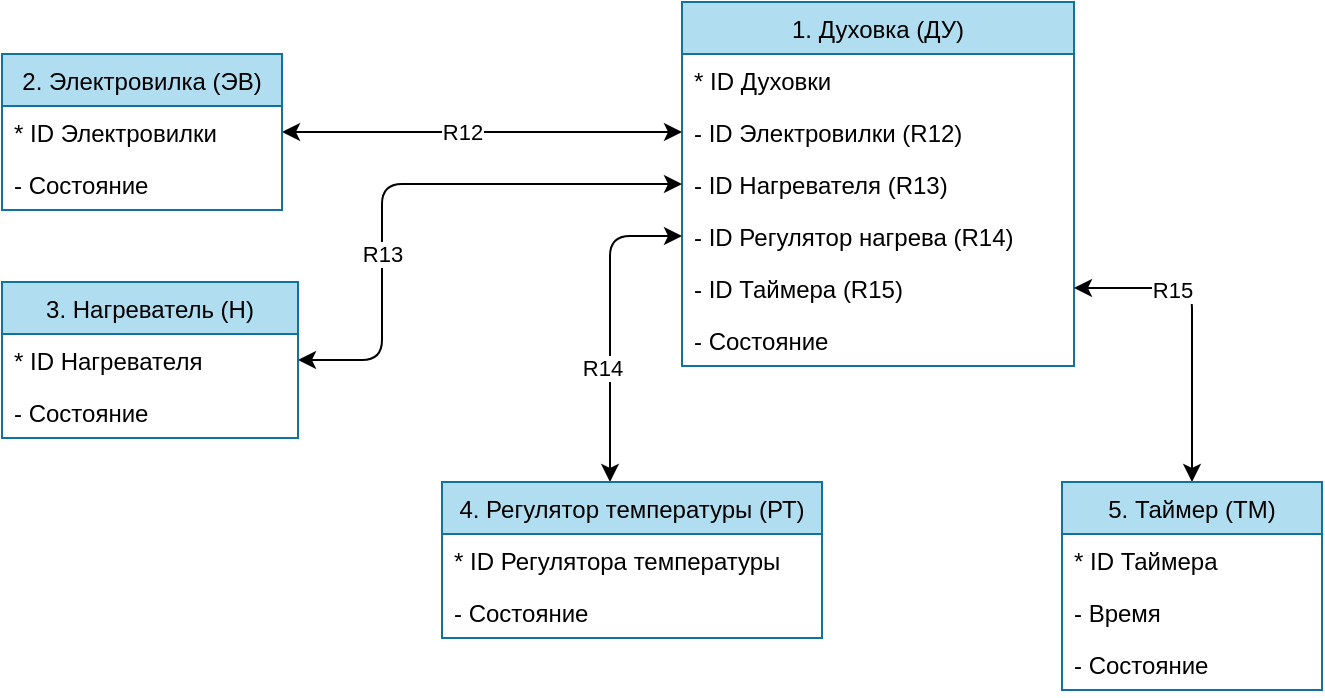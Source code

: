 <mxfile version="18.0.6" type="device" pages="5"><diagram id="BAfZD72lIiWhXa0TtDy-" name="Духовка ИМ"><mxGraphModel dx="782" dy="585" grid="1" gridSize="10" guides="1" tooltips="1" connect="1" arrows="1" fold="1" page="1" pageScale="1" pageWidth="827" pageHeight="1169" background="#FFFFFF" math="0" shadow="0"><root><mxCell id="0"/><mxCell id="1" parent="0"/><mxCell id="Bxg4SAk7QioH_1-MqU8l-1" value="1. Духовка (ДУ)" style="swimlane;fontStyle=0;childLayout=stackLayout;horizontal=1;startSize=26;fillColor=#b1ddf0;horizontalStack=0;resizeParent=1;resizeParentMax=0;resizeLast=0;collapsible=1;marginBottom=0;strokeColor=#10739e;" parent="1" vertex="1"><mxGeometry x="360" y="40" width="196" height="182" as="geometry"/></mxCell><mxCell id="Bxg4SAk7QioH_1-MqU8l-2" value="* ID Духовки" style="text;strokeColor=none;fillColor=none;align=left;verticalAlign=top;spacingLeft=4;spacingRight=4;overflow=hidden;rotatable=0;points=[[0,0.5],[1,0.5]];portConstraint=eastwest;" parent="Bxg4SAk7QioH_1-MqU8l-1" vertex="1"><mxGeometry y="26" width="196" height="26" as="geometry"/></mxCell><mxCell id="Bxg4SAk7QioH_1-MqU8l-3" value="- ID Электровилки (R12)" style="text;strokeColor=none;fillColor=none;align=left;verticalAlign=top;spacingLeft=4;spacingRight=4;overflow=hidden;rotatable=0;points=[[0,0.5],[1,0.5]];portConstraint=eastwest;" parent="Bxg4SAk7QioH_1-MqU8l-1" vertex="1"><mxGeometry y="52" width="196" height="26" as="geometry"/></mxCell><mxCell id="Bxg4SAk7QioH_1-MqU8l-36" value="- ID Нагревателя (R13)" style="text;strokeColor=none;fillColor=none;align=left;verticalAlign=top;spacingLeft=4;spacingRight=4;overflow=hidden;rotatable=0;points=[[0,0.5],[1,0.5]];portConstraint=eastwest;" parent="Bxg4SAk7QioH_1-MqU8l-1" vertex="1"><mxGeometry y="78" width="196" height="26" as="geometry"/></mxCell><mxCell id="Bxg4SAk7QioH_1-MqU8l-4" value="- ID Регулятор нагрева (R14)" style="text;strokeColor=none;fillColor=none;align=left;verticalAlign=top;spacingLeft=4;spacingRight=4;overflow=hidden;rotatable=0;points=[[0,0.5],[1,0.5]];portConstraint=eastwest;" parent="Bxg4SAk7QioH_1-MqU8l-1" vertex="1"><mxGeometry y="104" width="196" height="26" as="geometry"/></mxCell><mxCell id="Bxg4SAk7QioH_1-MqU8l-37" value="- ID Таймера (R15)" style="text;strokeColor=none;fillColor=none;align=left;verticalAlign=top;spacingLeft=4;spacingRight=4;overflow=hidden;rotatable=0;points=[[0,0.5],[1,0.5]];portConstraint=eastwest;" parent="Bxg4SAk7QioH_1-MqU8l-1" vertex="1"><mxGeometry y="130" width="196" height="26" as="geometry"/></mxCell><mxCell id="-iDoBAoBr8smOl4_uLUE-1" value="- Состояние" style="text;strokeColor=none;fillColor=none;align=left;verticalAlign=top;spacingLeft=4;spacingRight=4;overflow=hidden;rotatable=0;points=[[0,0.5],[1,0.5]];portConstraint=eastwest;" parent="Bxg4SAk7QioH_1-MqU8l-1" vertex="1"><mxGeometry y="156" width="196" height="26" as="geometry"/></mxCell><mxCell id="Bxg4SAk7QioH_1-MqU8l-38" style="edgeStyle=orthogonalEdgeStyle;orthogonalLoop=1;jettySize=auto;html=1;entryX=0;entryY=0.5;entryDx=0;entryDy=0;startArrow=classic;startFill=1;" parent="1" source="Bxg4SAk7QioH_1-MqU8l-6" target="Bxg4SAk7QioH_1-MqU8l-3" edge="1"><mxGeometry relative="1" as="geometry"/></mxCell><mxCell id="Bxg4SAk7QioH_1-MqU8l-43" value="R12" style="edgeLabel;html=1;align=center;verticalAlign=middle;resizable=0;points=[];" parent="Bxg4SAk7QioH_1-MqU8l-38" vertex="1" connectable="0"><mxGeometry x="-0.064" y="-63" relative="1" as="geometry"><mxPoint x="-4" y="-63" as="offset"/></mxGeometry></mxCell><mxCell id="Bxg4SAk7QioH_1-MqU8l-6" value="2. Электровилка (ЭВ)" style="swimlane;fontStyle=0;childLayout=stackLayout;horizontal=1;startSize=26;fillColor=#b1ddf0;horizontalStack=0;resizeParent=1;resizeParentMax=0;resizeLast=0;collapsible=1;marginBottom=0;strokeColor=#10739e;" parent="1" vertex="1"><mxGeometry x="20" y="66" width="140" height="78" as="geometry"/></mxCell><mxCell id="Bxg4SAk7QioH_1-MqU8l-7" value="* ID Электровилки" style="text;strokeColor=none;fillColor=none;align=left;verticalAlign=top;spacingLeft=4;spacingRight=4;overflow=hidden;rotatable=0;points=[[0,0.5],[1,0.5]];portConstraint=eastwest;" parent="Bxg4SAk7QioH_1-MqU8l-6" vertex="1"><mxGeometry y="26" width="140" height="26" as="geometry"/></mxCell><mxCell id="Bxg4SAk7QioH_1-MqU8l-8" value="- Состояние" style="text;strokeColor=none;fillColor=none;align=left;verticalAlign=top;spacingLeft=4;spacingRight=4;overflow=hidden;rotatable=0;points=[[0,0.5],[1,0.5]];portConstraint=eastwest;" parent="Bxg4SAk7QioH_1-MqU8l-6" vertex="1"><mxGeometry y="52" width="140" height="26" as="geometry"/></mxCell><mxCell id="Bxg4SAk7QioH_1-MqU8l-44" style="edgeStyle=orthogonalEdgeStyle;orthogonalLoop=1;jettySize=auto;html=1;entryX=0;entryY=0.5;entryDx=0;entryDy=0;startArrow=classic;startFill=1;" parent="1" source="Bxg4SAk7QioH_1-MqU8l-10" target="Bxg4SAk7QioH_1-MqU8l-36" edge="1"><mxGeometry relative="1" as="geometry"><Array as="points"><mxPoint x="210" y="131"/></Array></mxGeometry></mxCell><mxCell id="Bxg4SAk7QioH_1-MqU8l-45" value="R13" style="edgeLabel;html=1;align=center;verticalAlign=middle;resizable=0;points=[];" parent="Bxg4SAk7QioH_1-MqU8l-44" vertex="1" connectable="0"><mxGeometry x="0.405" y="-48" relative="1" as="geometry"><mxPoint x="-67" y="-13" as="offset"/></mxGeometry></mxCell><mxCell id="Bxg4SAk7QioH_1-MqU8l-10" value="3. Нагреватель (Н)" style="swimlane;fontStyle=0;childLayout=stackLayout;horizontal=1;startSize=26;fillColor=#b1ddf0;horizontalStack=0;resizeParent=1;resizeParentMax=0;resizeLast=0;collapsible=1;marginBottom=0;strokeColor=#10739e;" parent="1" vertex="1"><mxGeometry x="20" y="180" width="148" height="78" as="geometry"/></mxCell><mxCell id="Bxg4SAk7QioH_1-MqU8l-11" value="* ID Нагревателя" style="text;strokeColor=none;fillColor=none;align=left;verticalAlign=top;spacingLeft=4;spacingRight=4;overflow=hidden;rotatable=0;points=[[0,0.5],[1,0.5]];portConstraint=eastwest;" parent="Bxg4SAk7QioH_1-MqU8l-10" vertex="1"><mxGeometry y="26" width="148" height="26" as="geometry"/></mxCell><mxCell id="Bxg4SAk7QioH_1-MqU8l-12" value="- Состояние" style="text;strokeColor=none;fillColor=none;align=left;verticalAlign=top;spacingLeft=4;spacingRight=4;overflow=hidden;rotatable=0;points=[[0,0.5],[1,0.5]];portConstraint=eastwest;" parent="Bxg4SAk7QioH_1-MqU8l-10" vertex="1"><mxGeometry y="52" width="148" height="26" as="geometry"/></mxCell><mxCell id="Bxg4SAk7QioH_1-MqU8l-46" style="edgeStyle=orthogonalEdgeStyle;orthogonalLoop=1;jettySize=auto;html=1;entryX=0;entryY=0.5;entryDx=0;entryDy=0;startArrow=classic;startFill=1;" parent="1" source="Bxg4SAk7QioH_1-MqU8l-14" target="Bxg4SAk7QioH_1-MqU8l-4" edge="1"><mxGeometry relative="1" as="geometry"><Array as="points"><mxPoint x="324" y="157"/></Array></mxGeometry></mxCell><mxCell id="Bxg4SAk7QioH_1-MqU8l-47" value="R14" style="edgeLabel;html=1;align=center;verticalAlign=middle;resizable=0;points=[];" parent="Bxg4SAk7QioH_1-MqU8l-46" vertex="1" connectable="0"><mxGeometry x="-0.299" relative="1" as="geometry"><mxPoint x="-4" y="-2" as="offset"/></mxGeometry></mxCell><mxCell id="Bxg4SAk7QioH_1-MqU8l-50" style="edgeStyle=orthogonalEdgeStyle;orthogonalLoop=1;jettySize=auto;html=1;entryX=1;entryY=0.5;entryDx=0;entryDy=0;startArrow=classic;startFill=1;" parent="1" source="Bxg4SAk7QioH_1-MqU8l-30" target="Bxg4SAk7QioH_1-MqU8l-37" edge="1"><mxGeometry relative="1" as="geometry"/></mxCell><mxCell id="Bxg4SAk7QioH_1-MqU8l-51" value="R15" style="edgeLabel;html=1;align=center;verticalAlign=middle;resizable=0;points=[];" parent="Bxg4SAk7QioH_1-MqU8l-50" vertex="1" connectable="0"><mxGeometry x="0.228" relative="1" as="geometry"><mxPoint x="-10" as="offset"/></mxGeometry></mxCell><mxCell id="Bxg4SAk7QioH_1-MqU8l-14" value="4. Регулятор температуры (РТ)" style="swimlane;fontStyle=0;childLayout=stackLayout;horizontal=1;startSize=26;fillColor=#b1ddf0;horizontalStack=0;resizeParent=1;resizeParentMax=0;resizeLast=0;collapsible=1;marginBottom=0;strokeColor=#10739e;" parent="1" vertex="1"><mxGeometry x="240" y="280" width="190" height="78" as="geometry"><mxRectangle x="240" y="280" width="180" height="26" as="alternateBounds"/></mxGeometry></mxCell><mxCell id="Bxg4SAk7QioH_1-MqU8l-15" value="* ID Регулятора температуры" style="text;strokeColor=none;fillColor=none;align=left;verticalAlign=top;spacingLeft=4;spacingRight=4;overflow=hidden;rotatable=0;points=[[0,0.5],[1,0.5]];portConstraint=eastwest;" parent="Bxg4SAk7QioH_1-MqU8l-14" vertex="1"><mxGeometry y="26" width="190" height="26" as="geometry"/></mxCell><mxCell id="Bxg4SAk7QioH_1-MqU8l-16" value="- Состояние" style="text;strokeColor=none;fillColor=none;align=left;verticalAlign=top;spacingLeft=4;spacingRight=4;overflow=hidden;rotatable=0;points=[[0,0.5],[1,0.5]];portConstraint=eastwest;" parent="Bxg4SAk7QioH_1-MqU8l-14" vertex="1"><mxGeometry y="52" width="190" height="26" as="geometry"/></mxCell><mxCell id="Bxg4SAk7QioH_1-MqU8l-30" value="5. Таймер (ТМ)" style="swimlane;fontStyle=0;childLayout=stackLayout;horizontal=1;startSize=26;fillColor=#b1ddf0;horizontalStack=0;resizeParent=1;resizeParentMax=0;resizeLast=0;collapsible=1;marginBottom=0;strokeColor=#10739e;" parent="1" vertex="1"><mxGeometry x="550" y="280" width="130" height="104" as="geometry"/></mxCell><mxCell id="Bxg4SAk7QioH_1-MqU8l-31" value="* ID Таймера" style="text;strokeColor=none;fillColor=none;align=left;verticalAlign=top;spacingLeft=4;spacingRight=4;overflow=hidden;rotatable=0;points=[[0,0.5],[1,0.5]];portConstraint=eastwest;" parent="Bxg4SAk7QioH_1-MqU8l-30" vertex="1"><mxGeometry y="26" width="130" height="26" as="geometry"/></mxCell><mxCell id="Bxg4SAk7QioH_1-MqU8l-32" value="- Время" style="text;strokeColor=none;fillColor=none;align=left;verticalAlign=top;spacingLeft=4;spacingRight=4;overflow=hidden;rotatable=0;points=[[0,0.5],[1,0.5]];portConstraint=eastwest;" parent="Bxg4SAk7QioH_1-MqU8l-30" vertex="1"><mxGeometry y="52" width="130" height="26" as="geometry"/></mxCell><mxCell id="42nqaVoXZhNGfvrAsucc-1" value="- Состояние" style="text;strokeColor=none;fillColor=none;align=left;verticalAlign=top;spacingLeft=4;spacingRight=4;overflow=hidden;rotatable=0;points=[[0,0.5],[1,0.5]];portConstraint=eastwest;" parent="Bxg4SAk7QioH_1-MqU8l-30" vertex="1"><mxGeometry y="78" width="130" height="26" as="geometry"/></mxCell></root></mxGraphModel></diagram><diagram id="ebhZCT4FMkohqddJLS-g" name="Духовка ДПС"><mxGraphModel dx="1609" dy="585" grid="1" gridSize="10" guides="1" tooltips="1" connect="1" arrows="1" fold="1" page="1" pageScale="1" pageWidth="827" pageHeight="1169" math="0" shadow="0"><root><mxCell id="WTVdDayBTQ0MTywDv6Mj-0"/><mxCell id="WTVdDayBTQ0MTywDv6Mj-1" parent="WTVdDayBTQ0MTywDv6Mj-0"/><mxCell id="Lncw49TM1H4KjZ_BzUi1-0" value="&lt;b style=&quot;font-size: 16px&quot;&gt;Духовка&lt;/b&gt;" style="text;html=1;align=center;verticalAlign=middle;resizable=0;points=[];autosize=1;fontSize=16;" parent="WTVdDayBTQ0MTywDv6Mj-1" vertex="1"><mxGeometry x="110" y="60" width="80" height="20" as="geometry"/></mxCell><mxCell id="Lncw49TM1H4KjZ_BzUi1-1" value="1. Выключена" style="html=1;fillColor=#b1ddf0;strokeColor=#10739e;" parent="WTVdDayBTQ0MTywDv6Mj-1" vertex="1"><mxGeometry x="270" y="145" width="131" height="30" as="geometry"/></mxCell><mxCell id="98ti1gU637mouh8DQ8eZ-12" style="edgeStyle=orthogonalEdgeStyle;curved=0;rounded=1;sketch=0;orthogonalLoop=1;jettySize=auto;html=1;exitX=0.75;exitY=0;exitDx=0;exitDy=0;entryX=1;entryY=0.25;entryDx=0;entryDy=0;fontSize=15;" parent="WTVdDayBTQ0MTywDv6Mj-1" source="Lncw49TM1H4KjZ_BzUi1-3" target="Lncw49TM1H4KjZ_BzUi1-1" edge="1"><mxGeometry relative="1" as="geometry"><Array as="points"><mxPoint x="527" y="152"/></Array></mxGeometry></mxCell><mxCell id="98ti1gU637mouh8DQ8eZ-13" value="ДУ2" style="edgeLabel;html=1;align=center;verticalAlign=middle;resizable=0;points=[];fontSize=12;" parent="98ti1gU637mouh8DQ8eZ-12" vertex="1" connectable="0"><mxGeometry x="-0.284" y="1" relative="1" as="geometry"><mxPoint x="5" y="47" as="offset"/></mxGeometry></mxCell><mxCell id="hgGM4-Haj7C2qqy3yOSG-5" style="edgeStyle=none;orthogonalLoop=1;jettySize=auto;html=1;exitX=0.5;exitY=1;exitDx=0;exitDy=0;fontSize=12;" parent="WTVdDayBTQ0MTywDv6Mj-1" source="Lncw49TM1H4KjZ_BzUi1-3" target="b4PxU3jFzDO1NrmyhvWv-0" edge="1"><mxGeometry relative="1" as="geometry"><mxPoint x="401" y="340" as="targetPoint"/><Array as="points"><mxPoint x="495" y="340"/><mxPoint x="220" y="340"/><mxPoint x="220" y="320"/></Array></mxGeometry></mxCell><mxCell id="hgGM4-Haj7C2qqy3yOSG-6" value="ДУ3" style="edgeLabel;html=1;align=center;verticalAlign=middle;resizable=0;points=[];fontSize=12;" parent="hgGM4-Haj7C2qqy3yOSG-5" vertex="1" connectable="0"><mxGeometry x="-0.166" y="-1" relative="1" as="geometry"><mxPoint x="-34" y="1" as="offset"/></mxGeometry></mxCell><mxCell id="Lncw49TM1H4KjZ_BzUi1-3" value="2. В режиме ожидания" style="html=1;fillColor=#b1ddf0;strokeColor=#10739e;" parent="WTVdDayBTQ0MTywDv6Mj-1" vertex="1"><mxGeometry x="429" y="220" width="131" height="30" as="geometry"/></mxCell><mxCell id="Lncw49TM1H4KjZ_BzUi1-13" value="&lt;b&gt;ДУ1:&lt;/b&gt;&amp;nbsp;Подключить в сеть" style="text;html=1;align=left;verticalAlign=middle;resizable=0;points=[];autosize=1;" parent="WTVdDayBTQ0MTywDv6Mj-1" vertex="1"><mxGeometry x="606" y="65" width="150" height="20" as="geometry"/></mxCell><mxCell id="Lncw49TM1H4KjZ_BzUi1-14" value="&lt;b&gt;ДУ2:&lt;/b&gt;&amp;nbsp;Выключить из сети" style="text;html=1;align=left;verticalAlign=middle;resizable=0;points=[];autosize=1;" parent="WTVdDayBTQ0MTywDv6Mj-1" vertex="1"><mxGeometry x="604.5" y="85" width="150" height="20" as="geometry"/></mxCell><mxCell id="Lncw49TM1H4KjZ_BzUi1-18" value="&lt;b&gt;ДУ3:&lt;/b&gt;&amp;nbsp;Установить температуру" style="text;html=1;align=left;verticalAlign=middle;resizable=0;points=[];autosize=1;" parent="WTVdDayBTQ0MTywDv6Mj-1" vertex="1"><mxGeometry x="604.5" y="105" width="180" height="20" as="geometry"/></mxCell><mxCell id="b4PxU3jFzDO1NrmyhvWv-9" style="edgeStyle=orthogonalEdgeStyle;rounded=0;orthogonalLoop=1;jettySize=auto;html=1;startArrow=none;startFill=0;endArrow=classic;endFill=1;" parent="WTVdDayBTQ0MTywDv6Mj-1" source="b4PxU3jFzDO1NrmyhvWv-0" edge="1"><mxGeometry relative="1" as="geometry"><mxPoint x="429" y="235" as="targetPoint"/><Array as="points"><mxPoint x="230" y="235"/></Array></mxGeometry></mxCell><mxCell id="hgGM4-Haj7C2qqy3yOSG-8" value="ДУ4" style="edgeLabel;html=1;align=center;verticalAlign=middle;resizable=0;points=[];fontSize=12;" parent="b4PxU3jFzDO1NrmyhvWv-9" vertex="1" connectable="0"><mxGeometry x="-0.05" relative="1" as="geometry"><mxPoint x="-64" as="offset"/></mxGeometry></mxCell><mxCell id="hgGM4-Haj7C2qqy3yOSG-11" style="edgeStyle=none;orthogonalLoop=1;jettySize=auto;html=1;exitX=0.5;exitY=0;exitDx=0;exitDy=0;fontSize=12;" parent="WTVdDayBTQ0MTywDv6Mj-1" source="b4PxU3jFzDO1NrmyhvWv-0" edge="1"><mxGeometry relative="1" as="geometry"><Array as="points"><mxPoint x="160" y="170"/></Array><mxPoint x="270" y="170" as="targetPoint"/></mxGeometry></mxCell><mxCell id="hgGM4-Haj7C2qqy3yOSG-12" value="ДУ2" style="edgeLabel;html=1;align=center;verticalAlign=middle;resizable=0;points=[];fontSize=12;" parent="hgGM4-Haj7C2qqy3yOSG-11" vertex="1" connectable="0"><mxGeometry x="-0.078" y="-1" relative="1" as="geometry"><mxPoint x="-7" y="29" as="offset"/></mxGeometry></mxCell><mxCell id="b4PxU3jFzDO1NrmyhvWv-0" value="3. В процессе приготовления" style="html=1;fillColor=#b1ddf0;strokeColor=#10739e;" parent="WTVdDayBTQ0MTywDv6Mj-1" vertex="1"><mxGeometry x="70" y="290" width="180" height="30" as="geometry"/></mxCell><mxCell id="b4PxU3jFzDO1NrmyhvWv-5" value="&lt;b&gt;ДУ4: &lt;/b&gt;Выключить регулятор нагрева" style="text;html=1;align=left;verticalAlign=middle;resizable=0;points=[];autosize=1;" parent="WTVdDayBTQ0MTywDv6Mj-1" vertex="1"><mxGeometry x="604.5" y="125" width="210" height="20" as="geometry"/></mxCell><mxCell id="FIxSSlmuzdaev1VPEtYf-8" value="&lt;table border=&quot;1&quot; width=&quot;100%&quot; style=&quot;width: 100% ; height: 100% ; border-collapse: collapse&quot;&gt;&lt;tbody&gt;&lt;tr&gt;&lt;td&gt;&lt;b&gt;№&lt;/b&gt;&lt;/td&gt;&lt;td&gt;&lt;b&gt;ДУ1&lt;/b&gt;&lt;/td&gt;&lt;td&gt;&lt;b&gt;ДУ2&lt;/b&gt;&lt;/td&gt;&lt;td&gt;&lt;b&gt;ДУ3&lt;/b&gt;&lt;/td&gt;&lt;td&gt;&lt;b&gt;ДУ4&lt;/b&gt;&lt;/td&gt;&lt;td&gt;&lt;b&gt;ДУ5&lt;/b&gt;&lt;/td&gt;&lt;td&gt;&lt;b&gt;ДУ6&lt;/b&gt;&lt;/td&gt;&lt;td&gt;&lt;b&gt;ДУ7&lt;/b&gt;&lt;/td&gt;&lt;/tr&gt;&lt;tr&gt;&lt;td&gt;&lt;b&gt;1&lt;/b&gt;&lt;/td&gt;&lt;td&gt;2&lt;/td&gt;&lt;td&gt;-&lt;/td&gt;&lt;td&gt;-&lt;/td&gt;&lt;td&gt;-&lt;/td&gt;&lt;td&gt;-&lt;/td&gt;&lt;td&gt;-&lt;/td&gt;&lt;td&gt;-&lt;/td&gt;&lt;/tr&gt;&lt;tr&gt;&lt;td&gt;&lt;b&gt;2&lt;/b&gt;&lt;/td&gt;&lt;td&gt;-&lt;/td&gt;&lt;td&gt;1&lt;/td&gt;&lt;td&gt;3&lt;/td&gt;&lt;td&gt;-&lt;/td&gt;&lt;td&gt;-&lt;/td&gt;&lt;td&gt;-&lt;/td&gt;&lt;td&gt;-&lt;/td&gt;&lt;/tr&gt;&lt;tr&gt;&lt;td&gt;&lt;b&gt;3&lt;/b&gt;&lt;/td&gt;&lt;td&gt;-&lt;/td&gt;&lt;td&gt;1&lt;/td&gt;&lt;td&gt;3&lt;/td&gt;&lt;td&gt;2&lt;/td&gt;&lt;td&gt;4&lt;/td&gt;&lt;td&gt;-&lt;/td&gt;&lt;td&gt;-&lt;/td&gt;&lt;/tr&gt;&lt;tr&gt;&lt;td&gt;&lt;b&gt;4&lt;/b&gt;&lt;/td&gt;&lt;td&gt;-&lt;/td&gt;&lt;td&gt;1&lt;/td&gt;&lt;td&gt;-&lt;/td&gt;&lt;td&gt;-&lt;/td&gt;&lt;td&gt;4&lt;/td&gt;&lt;td&gt;2&lt;/td&gt;&lt;td&gt;3&lt;/td&gt;&lt;/tr&gt;&lt;/tbody&gt;&lt;/table&gt;" style="text;html=1;strokeColor=none;fillColor=none;overflow=fill;align=center;rounded=0;labelBorderColor=#000000;" parent="WTVdDayBTQ0MTywDv6Mj-1" vertex="1"><mxGeometry x="600" y="225" width="220" height="140" as="geometry"/></mxCell><mxCell id="M693_9Bd0WQ16jZkxc2S-0" value="&lt;b style=&quot;font-size: 16px;&quot;&gt;Электровилка&lt;/b&gt;" style="text;html=1;align=center;verticalAlign=middle;resizable=0;points=[];autosize=1;fontSize=16;" parent="WTVdDayBTQ0MTywDv6Mj-1" vertex="1"><mxGeometry x="70" y="430" width="130" height="20" as="geometry"/></mxCell><mxCell id="M693_9Bd0WQ16jZkxc2S-4" style="edgeStyle=orthogonalEdgeStyle;rounded=0;orthogonalLoop=1;jettySize=auto;html=1;exitX=0.25;exitY=1;exitDx=0;exitDy=0;startArrow=none;startFill=0;endArrow=classic;endFill=1;entryX=0.25;entryY=0;entryDx=0;entryDy=0;" parent="WTVdDayBTQ0MTywDv6Mj-1" source="M693_9Bd0WQ16jZkxc2S-2" target="M693_9Bd0WQ16jZkxc2S-3" edge="1"><mxGeometry relative="1" as="geometry"><Array as="points"><mxPoint x="110" y="540"/><mxPoint x="110" y="580"/></Array><mxPoint x="120" y="580" as="targetPoint"/></mxGeometry></mxCell><mxCell id="M693_9Bd0WQ16jZkxc2S-7" value="ЭВ1" style="edgeLabel;html=1;align=center;verticalAlign=middle;resizable=0;points=[];" parent="M693_9Bd0WQ16jZkxc2S-4" vertex="1" connectable="0"><mxGeometry x="-0.214" y="9" relative="1" as="geometry"><mxPoint x="-26" as="offset"/></mxGeometry></mxCell><mxCell id="M693_9Bd0WQ16jZkxc2S-2" value="1. Выключена из сети" style="html=1;fillColor=#b1ddf0;strokeColor=#10739e;" parent="WTVdDayBTQ0MTywDv6Mj-1" vertex="1"><mxGeometry x="74" y="510" width="143" height="30" as="geometry"/></mxCell><mxCell id="M693_9Bd0WQ16jZkxc2S-5" style="edgeStyle=orthogonalEdgeStyle;rounded=0;orthogonalLoop=1;jettySize=auto;html=1;exitX=0.75;exitY=0;exitDx=0;exitDy=0;entryX=0.75;entryY=1;entryDx=0;entryDy=0;startArrow=none;startFill=0;endArrow=classic;endFill=1;" parent="WTVdDayBTQ0MTywDv6Mj-1" source="M693_9Bd0WQ16jZkxc2S-3" target="M693_9Bd0WQ16jZkxc2S-2" edge="1"><mxGeometry relative="1" as="geometry"><Array as="points"><mxPoint x="181" y="590"/><mxPoint x="181" y="590"/><mxPoint x="181" y="560"/><mxPoint x="181" y="560"/></Array></mxGeometry></mxCell><mxCell id="M693_9Bd0WQ16jZkxc2S-8" value="ЭВ2" style="edgeLabel;html=1;align=center;verticalAlign=middle;resizable=0;points=[];" parent="M693_9Bd0WQ16jZkxc2S-5" vertex="1" connectable="0"><mxGeometry x="0.092" y="1" relative="1" as="geometry"><mxPoint x="19" y="-2" as="offset"/></mxGeometry></mxCell><mxCell id="M693_9Bd0WQ16jZkxc2S-3" value="2. Включена в сеть" style="html=1;fillColor=#b1ddf0;strokeColor=#10739e;" parent="WTVdDayBTQ0MTywDv6Mj-1" vertex="1"><mxGeometry x="74" y="600" width="143" height="30" as="geometry"/></mxCell><mxCell id="M693_9Bd0WQ16jZkxc2S-9" value="&lt;b&gt;ЭВ1:&lt;/b&gt;&amp;nbsp;Питание подается" style="text;html=1;align=left;verticalAlign=middle;resizable=0;points=[];autosize=1;" parent="WTVdDayBTQ0MTywDv6Mj-1" vertex="1"><mxGeometry x="189.5" y="680" width="150" height="20" as="geometry"/></mxCell><mxCell id="M693_9Bd0WQ16jZkxc2S-10" value="&lt;b&gt;ЭВ2&lt;/b&gt;: Питание не подается" style="text;html=1;align=left;verticalAlign=middle;resizable=0;points=[];autosize=1;" parent="WTVdDayBTQ0MTywDv6Mj-1" vertex="1"><mxGeometry x="190.5" y="710" width="160" height="20" as="geometry"/></mxCell><mxCell id="M693_9Bd0WQ16jZkxc2S-11" value="&lt;table border=&quot;1&quot; width=&quot;100%&quot; style=&quot;width: 100% ; height: 100% ; border-collapse: collapse&quot;&gt;&lt;tbody&gt;&lt;tr&gt;&lt;td&gt;&lt;b&gt;№&lt;/b&gt;&lt;/td&gt;&lt;td&gt;&lt;b&gt;ЭВ1&lt;/b&gt;&lt;/td&gt;&lt;td&gt;&lt;b&gt;ЭВ2&lt;/b&gt;&lt;/td&gt;&lt;/tr&gt;&lt;tr&gt;&lt;td&gt;&lt;b&gt;1&lt;/b&gt;&lt;/td&gt;&lt;td&gt;2&lt;/td&gt;&lt;td&gt;-&lt;/td&gt;&lt;/tr&gt;&lt;tr&gt;&lt;td&gt;&lt;b&gt;2&lt;/b&gt;&lt;/td&gt;&lt;td&gt;-&lt;/td&gt;&lt;td&gt;1&lt;/td&gt;&lt;/tr&gt;&lt;/tbody&gt;&lt;/table&gt;" style="text;html=1;strokeColor=none;fillColor=none;overflow=fill;align=center;" parent="WTVdDayBTQ0MTywDv6Mj-1" vertex="1"><mxGeometry x="42.5" y="672.5" width="127.5" height="67.5" as="geometry"/></mxCell><mxCell id="0vffr-KFjJddq6IPub8_-0" value="&lt;b style=&quot;font-size: 16px;&quot;&gt;Нагреватель&lt;/b&gt;" style="text;html=1;align=center;verticalAlign=middle;resizable=0;points=[];autosize=1;fontSize=16;" parent="WTVdDayBTQ0MTywDv6Mj-1" vertex="1"><mxGeometry x="564.5" y="420" width="120" height="20" as="geometry"/></mxCell><mxCell id="0vffr-KFjJddq6IPub8_-1" style="edgeStyle=orthogonalEdgeStyle;rounded=0;orthogonalLoop=1;jettySize=auto;html=1;exitX=0.5;exitY=0;exitDx=0;exitDy=0;startArrow=classic;startFill=1;endArrow=none;endFill=0;" parent="WTVdDayBTQ0MTywDv6Mj-1" source="0vffr-KFjJddq6IPub8_-4" edge="1"><mxGeometry relative="1" as="geometry"><mxPoint x="627.5" y="460" as="targetPoint"/></mxGeometry></mxCell><mxCell id="0vffr-KFjJddq6IPub8_-2" style="edgeStyle=orthogonalEdgeStyle;rounded=0;orthogonalLoop=1;jettySize=auto;html=1;exitX=0.25;exitY=1;exitDx=0;exitDy=0;entryX=0.25;entryY=0;entryDx=0;entryDy=0;startArrow=none;startFill=0;endArrow=classic;endFill=1;" parent="WTVdDayBTQ0MTywDv6Mj-1" source="0vffr-KFjJddq6IPub8_-4" target="0vffr-KFjJddq6IPub8_-7" edge="1"><mxGeometry relative="1" as="geometry"><Array as="points"><mxPoint x="600" y="590"/><mxPoint x="600" y="590"/></Array></mxGeometry></mxCell><mxCell id="0vffr-KFjJddq6IPub8_-3" value="Н1" style="edgeLabel;html=1;align=center;verticalAlign=middle;resizable=0;points=[];" parent="0vffr-KFjJddq6IPub8_-2" vertex="1" connectable="0"><mxGeometry x="-0.214" y="9" relative="1" as="geometry"><mxPoint x="-26" as="offset"/></mxGeometry></mxCell><mxCell id="0vffr-KFjJddq6IPub8_-4" value="1. Выключен" style="html=1;fillColor=#b1ddf0;strokeColor=#10739e;" parent="WTVdDayBTQ0MTywDv6Mj-1" vertex="1"><mxGeometry x="572" y="510" width="110" height="30" as="geometry"/></mxCell><mxCell id="0vffr-KFjJddq6IPub8_-5" style="edgeStyle=orthogonalEdgeStyle;rounded=0;orthogonalLoop=1;jettySize=auto;html=1;exitX=0.75;exitY=0;exitDx=0;exitDy=0;entryX=0.75;entryY=1;entryDx=0;entryDy=0;startArrow=none;startFill=0;endArrow=classic;endFill=1;" parent="WTVdDayBTQ0MTywDv6Mj-1" source="0vffr-KFjJddq6IPub8_-7" target="0vffr-KFjJddq6IPub8_-4" edge="1"><mxGeometry relative="1" as="geometry"><Array as="points"><mxPoint x="655" y="590"/><mxPoint x="655" y="590"/></Array></mxGeometry></mxCell><mxCell id="0vffr-KFjJddq6IPub8_-6" value="Н2" style="edgeLabel;html=1;align=center;verticalAlign=middle;resizable=0;points=[];" parent="0vffr-KFjJddq6IPub8_-5" vertex="1" connectable="0"><mxGeometry x="0.092" y="1" relative="1" as="geometry"><mxPoint x="10" y="7" as="offset"/></mxGeometry></mxCell><mxCell id="0vffr-KFjJddq6IPub8_-7" value="2. Включен" style="html=1;fillColor=#b1ddf0;strokeColor=#10739e;" parent="WTVdDayBTQ0MTywDv6Mj-1" vertex="1"><mxGeometry x="572" y="610" width="110" height="30" as="geometry"/></mxCell><mxCell id="0vffr-KFjJddq6IPub8_-8" value="&lt;b&gt;Н1: &lt;/b&gt;Начать нагрев" style="text;html=1;align=left;verticalAlign=middle;resizable=0;points=[];autosize=1;" parent="WTVdDayBTQ0MTywDv6Mj-1" vertex="1"><mxGeometry x="664.25" y="687.5" width="120" height="20" as="geometry"/></mxCell><mxCell id="0vffr-KFjJddq6IPub8_-9" value="&lt;b&gt;Н2: &lt;/b&gt;Остановить нагрев" style="text;html=1;align=left;verticalAlign=middle;resizable=0;points=[];autosize=1;" parent="WTVdDayBTQ0MTywDv6Mj-1" vertex="1"><mxGeometry x="663.75" y="707.5" width="140" height="20" as="geometry"/></mxCell><mxCell id="0vffr-KFjJddq6IPub8_-10" value="&lt;table border=&quot;1&quot; width=&quot;100%&quot; style=&quot;width: 100% ; height: 100% ; border-collapse: collapse&quot;&gt;&lt;tbody&gt;&lt;tr&gt;&lt;td&gt;&lt;b&gt;№&lt;/b&gt;&lt;/td&gt;&lt;td&gt;&lt;b&gt;Н1&lt;/b&gt;&lt;/td&gt;&lt;td&gt;&lt;b&gt;Н2&lt;/b&gt;&lt;/td&gt;&lt;/tr&gt;&lt;tr&gt;&lt;td&gt;&lt;b&gt;1&lt;/b&gt;&lt;/td&gt;&lt;td&gt;2&lt;/td&gt;&lt;td&gt;-&lt;/td&gt;&lt;/tr&gt;&lt;tr&gt;&lt;td&gt;&lt;b&gt;2&lt;/b&gt;&lt;/td&gt;&lt;td&gt;-&lt;/td&gt;&lt;td&gt;1&lt;/td&gt;&lt;/tr&gt;&lt;/tbody&gt;&lt;/table&gt;" style="text;html=1;strokeColor=none;fillColor=none;overflow=fill;align=center;" parent="WTVdDayBTQ0MTywDv6Mj-1" vertex="1"><mxGeometry x="505.25" y="680" width="112.5" height="67.5" as="geometry"/></mxCell><mxCell id="cLGsa8kHE7V3eEpcV2YQ-0" value="&lt;b style=&quot;font-size: 16px&quot;&gt;Регулятор температуры&lt;/b&gt;" style="text;html=1;align=center;verticalAlign=middle;resizable=0;points=[];autosize=1;fontSize=16;" parent="WTVdDayBTQ0MTywDv6Mj-1" vertex="1"><mxGeometry x="27" y="800" width="210" height="20" as="geometry"/></mxCell><mxCell id="cLGsa8kHE7V3eEpcV2YQ-1" style="edgeStyle=orthogonalEdgeStyle;rounded=0;orthogonalLoop=1;jettySize=auto;html=1;exitX=0.5;exitY=0;exitDx=0;exitDy=0;startArrow=classic;startFill=1;endArrow=none;endFill=0;" parent="WTVdDayBTQ0MTywDv6Mj-1" source="cLGsa8kHE7V3eEpcV2YQ-4" edge="1"><mxGeometry relative="1" as="geometry"><mxPoint x="117" y="820" as="targetPoint"/></mxGeometry></mxCell><mxCell id="cLGsa8kHE7V3eEpcV2YQ-2" style="edgeStyle=orthogonalEdgeStyle;rounded=0;orthogonalLoop=1;jettySize=auto;html=1;exitX=0.25;exitY=1;exitDx=0;exitDy=0;entryX=0.25;entryY=0;entryDx=0;entryDy=0;startArrow=none;startFill=0;endArrow=classic;endFill=1;" parent="WTVdDayBTQ0MTywDv6Mj-1" source="cLGsa8kHE7V3eEpcV2YQ-4" target="cLGsa8kHE7V3eEpcV2YQ-7" edge="1"><mxGeometry relative="1" as="geometry"><Array as="points"><mxPoint x="90" y="940"/><mxPoint x="90" y="940"/></Array></mxGeometry></mxCell><mxCell id="cLGsa8kHE7V3eEpcV2YQ-3" value="РТ1" style="edgeLabel;html=1;align=center;verticalAlign=middle;resizable=0;points=[];" parent="cLGsa8kHE7V3eEpcV2YQ-2" vertex="1" connectable="0"><mxGeometry x="-0.214" y="9" relative="1" as="geometry"><mxPoint x="-26" as="offset"/></mxGeometry></mxCell><mxCell id="cLGsa8kHE7V3eEpcV2YQ-4" value="1. Не установлен" style="html=1;fillColor=#b1ddf0;strokeColor=#10739e;" parent="WTVdDayBTQ0MTywDv6Mj-1" vertex="1"><mxGeometry x="62" y="860" width="110" height="30" as="geometry"/></mxCell><mxCell id="cLGsa8kHE7V3eEpcV2YQ-5" value="РТ2" style="edgeStyle=orthogonalEdgeStyle;rounded=0;orthogonalLoop=1;jettySize=auto;html=1;exitX=0.75;exitY=0;exitDx=0;exitDy=0;entryX=0.75;entryY=1;entryDx=0;entryDy=0;startArrow=none;startFill=0;endArrow=classic;endFill=1;" parent="WTVdDayBTQ0MTywDv6Mj-1" source="cLGsa8kHE7V3eEpcV2YQ-7" target="cLGsa8kHE7V3eEpcV2YQ-4" edge="1"><mxGeometry relative="1" as="geometry"><Array as="points"><mxPoint x="145" y="940"/><mxPoint x="145" y="940"/></Array></mxGeometry></mxCell><mxCell id="cLGsa8kHE7V3eEpcV2YQ-7" value="2. Установлен" style="html=1;fillColor=#b1ddf0;strokeColor=#10739e;" parent="WTVdDayBTQ0MTywDv6Mj-1" vertex="1"><mxGeometry x="62" y="960" width="110" height="30" as="geometry"/></mxCell><mxCell id="cLGsa8kHE7V3eEpcV2YQ-8" value="&lt;b&gt;РТ1: &lt;/b&gt;Температура&amp;nbsp;выбрана" style="text;html=1;align=left;verticalAlign=middle;resizable=0;points=[];autosize=1;" parent="WTVdDayBTQ0MTywDv6Mj-1" vertex="1"><mxGeometry x="173.5" y="1050" width="170" height="20" as="geometry"/></mxCell><mxCell id="cLGsa8kHE7V3eEpcV2YQ-9" value="&lt;b&gt;РТ2: &lt;/b&gt;Температура сброшена" style="text;html=1;align=left;verticalAlign=middle;resizable=0;points=[];autosize=1;" parent="WTVdDayBTQ0MTywDv6Mj-1" vertex="1"><mxGeometry x="173.5" y="1070" width="180" height="20" as="geometry"/></mxCell><mxCell id="cLGsa8kHE7V3eEpcV2YQ-10" value="&lt;table border=&quot;1&quot; width=&quot;100%&quot; style=&quot;width: 100% ; height: 100% ; border-collapse: collapse&quot;&gt;&lt;tbody&gt;&lt;tr&gt;&lt;td&gt;&lt;b&gt;№&lt;/b&gt;&lt;/td&gt;&lt;td&gt;&lt;b&gt;РТ1&lt;/b&gt;&lt;/td&gt;&lt;td&gt;&lt;b&gt;РТ2&lt;/b&gt;&lt;/td&gt;&lt;/tr&gt;&lt;tr&gt;&lt;td&gt;&lt;b&gt;1&lt;/b&gt;&lt;/td&gt;&lt;td&gt;2&lt;/td&gt;&lt;td&gt;-&lt;/td&gt;&lt;/tr&gt;&lt;tr&gt;&lt;td&gt;&lt;b&gt;2&lt;/b&gt;&lt;/td&gt;&lt;td&gt;-&lt;/td&gt;&lt;td&gt;1&lt;/td&gt;&lt;/tr&gt;&lt;/tbody&gt;&lt;/table&gt;" style="text;html=1;strokeColor=none;fillColor=none;overflow=fill;align=center;" parent="WTVdDayBTQ0MTywDv6Mj-1" vertex="1"><mxGeometry x="42.5" y="1040" width="100.5" height="60" as="geometry"/></mxCell><mxCell id="ed72BDYkx698F_OWr5iG-0" value="&lt;b style=&quot;font-size: 16px;&quot;&gt;Таймер&lt;/b&gt;" style="text;html=1;align=center;verticalAlign=middle;resizable=0;points=[];autosize=1;fontSize=16;" parent="WTVdDayBTQ0MTywDv6Mj-1" vertex="1"><mxGeometry x="127" y="1260" width="70" height="20" as="geometry"/></mxCell><mxCell id="ed72BDYkx698F_OWr5iG-1" style="edgeStyle=orthogonalEdgeStyle;rounded=0;orthogonalLoop=1;jettySize=auto;html=1;exitX=0.5;exitY=0;exitDx=0;exitDy=0;startArrow=classic;startFill=1;endArrow=none;endFill=0;" parent="WTVdDayBTQ0MTywDv6Mj-1" source="ed72BDYkx698F_OWr5iG-4" edge="1"><mxGeometry relative="1" as="geometry"><mxPoint x="162" y="1300" as="targetPoint"/></mxGeometry></mxCell><mxCell id="ed72BDYkx698F_OWr5iG-2" style="edgeStyle=orthogonalEdgeStyle;rounded=0;orthogonalLoop=1;jettySize=auto;html=1;exitX=1;exitY=0.25;exitDx=0;exitDy=0;entryX=0;entryY=0.25;entryDx=0;entryDy=0;startArrow=none;startFill=0;endArrow=classic;endFill=1;" parent="WTVdDayBTQ0MTywDv6Mj-1" source="ed72BDYkx698F_OWr5iG-4" target="ed72BDYkx698F_OWr5iG-7" edge="1"><mxGeometry relative="1" as="geometry"><Array as="points"><mxPoint x="217" y="1359"/><mxPoint x="347" y="1359"/></Array></mxGeometry></mxCell><mxCell id="ed72BDYkx698F_OWr5iG-3" value="ТМ1" style="edgeLabel;html=1;align=center;verticalAlign=middle;resizable=0;points=[];" parent="ed72BDYkx698F_OWr5iG-2" vertex="1" connectable="0"><mxGeometry x="-0.214" y="9" relative="1" as="geometry"><mxPoint x="-34" as="offset"/></mxGeometry></mxCell><mxCell id="ed72BDYkx698F_OWr5iG-4" value="1. Сброшен" style="html=1;fillColor=#b1ddf0;strokeColor=#10739e;" parent="WTVdDayBTQ0MTywDv6Mj-1" vertex="1"><mxGeometry x="107" y="1350" width="110" height="30" as="geometry"/></mxCell><mxCell id="ed72BDYkx698F_OWr5iG-5" style="edgeStyle=orthogonalEdgeStyle;rounded=0;orthogonalLoop=1;jettySize=auto;html=1;exitX=0;exitY=0.75;exitDx=0;exitDy=0;entryX=1;entryY=0.75;entryDx=0;entryDy=0;startArrow=none;startFill=0;endArrow=classic;endFill=1;" parent="WTVdDayBTQ0MTywDv6Mj-1" source="ed72BDYkx698F_OWr5iG-7" target="ed72BDYkx698F_OWr5iG-4" edge="1"><mxGeometry relative="1" as="geometry"><Array as="points"><mxPoint x="357" y="1373"/><mxPoint x="217" y="1373"/></Array></mxGeometry></mxCell><mxCell id="ed72BDYkx698F_OWr5iG-6" value="ТМ2" style="edgeLabel;html=1;align=center;verticalAlign=middle;resizable=0;points=[];" parent="ed72BDYkx698F_OWr5iG-5" vertex="1" connectable="0"><mxGeometry x="0.092" y="1" relative="1" as="geometry"><mxPoint x="40" y="6" as="offset"/></mxGeometry></mxCell><mxCell id="mELa6HacjAUEjYhnBwNs-0" style="edgeStyle=none;orthogonalLoop=1;jettySize=auto;html=1;exitX=0.25;exitY=0;exitDx=0;exitDy=0;fontSize=12;entryX=0.75;entryY=0;entryDx=0;entryDy=0;" parent="WTVdDayBTQ0MTywDv6Mj-1" source="ed72BDYkx698F_OWr5iG-7" target="ed72BDYkx698F_OWr5iG-7" edge="1"><mxGeometry relative="1" as="geometry"><mxPoint x="417" y="1320" as="targetPoint"/><Array as="points"><mxPoint x="384" y="1330"/><mxPoint x="440" y="1330"/></Array></mxGeometry></mxCell><mxCell id="mELa6HacjAUEjYhnBwNs-1" value="ТМ1" style="edgeLabel;html=1;align=center;verticalAlign=middle;resizable=0;points=[];fontSize=12;" parent="mELa6HacjAUEjYhnBwNs-0" vertex="1" connectable="0"><mxGeometry x="-0.18" relative="1" as="geometry"><mxPoint x="8" y="-10" as="offset"/></mxGeometry></mxCell><mxCell id="mELa6HacjAUEjYhnBwNs-5" style="edgeStyle=none;orthogonalLoop=1;jettySize=auto;html=1;exitX=0.5;exitY=1;exitDx=0;exitDy=0;entryX=0.5;entryY=0;entryDx=0;entryDy=0;fontSize=12;" parent="WTVdDayBTQ0MTywDv6Mj-1" source="ed72BDYkx698F_OWr5iG-7" target="ed72BDYkx698F_OWr5iG-11" edge="1"><mxGeometry relative="1" as="geometry"/></mxCell><mxCell id="mELa6HacjAUEjYhnBwNs-9" value="&lt;font style=&quot;font-size: 12px&quot;&gt;ТМ3&lt;/font&gt;" style="edgeLabel;html=1;align=center;verticalAlign=middle;resizable=0;points=[];fontSize=16;" parent="mELa6HacjAUEjYhnBwNs-5" vertex="1" connectable="0"><mxGeometry x="-0.131" y="2" relative="1" as="geometry"><mxPoint x="17" y="-39" as="offset"/></mxGeometry></mxCell><mxCell id="ed72BDYkx698F_OWr5iG-7" value="2. Установлен" style="html=1;fillColor=#b1ddf0;strokeColor=#10739e;" parent="WTVdDayBTQ0MTywDv6Mj-1" vertex="1"><mxGeometry x="357" y="1350" width="110" height="34" as="geometry"/></mxCell><mxCell id="ed72BDYkx698F_OWr5iG-8" value="&lt;b&gt;ТМ1:&lt;/b&gt; Установить" style="text;html=1;align=left;verticalAlign=middle;resizable=0;points=[];autosize=1;" parent="WTVdDayBTQ0MTywDv6Mj-1" vertex="1"><mxGeometry x="584.5" y="1300" width="110" height="20" as="geometry"/></mxCell><mxCell id="ed72BDYkx698F_OWr5iG-9" value="&lt;b&gt;ТМ2:&lt;/b&gt; Сбросить" style="text;html=1;align=left;verticalAlign=middle;resizable=0;points=[];autosize=1;" parent="WTVdDayBTQ0MTywDv6Mj-1" vertex="1"><mxGeometry x="584.5" y="1320" width="100" height="20" as="geometry"/></mxCell><mxCell id="MZdWhIfB51AL_46SsiLZ-1" value="ТМ4" style="edgeStyle=orthogonalEdgeStyle;rounded=0;orthogonalLoop=1;jettySize=auto;html=1;exitX=0;exitY=0.5;exitDx=0;exitDy=0;entryX=1;entryY=0.5;entryDx=0;entryDy=0;startArrow=none;startFill=0;endArrow=classic;endFill=1;" parent="WTVdDayBTQ0MTywDv6Mj-1" source="ed72BDYkx698F_OWr5iG-11" target="ed72BDYkx698F_OWr5iG-12" edge="1"><mxGeometry x="-0.636" y="-15" relative="1" as="geometry"><mxPoint as="offset"/></mxGeometry></mxCell><mxCell id="MZdWhIfB51AL_46SsiLZ-3" value="ТМ2" style="edgeStyle=orthogonalEdgeStyle;rounded=0;orthogonalLoop=1;jettySize=auto;html=1;exitX=0.25;exitY=0;exitDx=0;exitDy=0;startArrow=none;startFill=0;endArrow=classic;endFill=1;entryX=0.75;entryY=1;entryDx=0;entryDy=0;" parent="WTVdDayBTQ0MTywDv6Mj-1" source="ed72BDYkx698F_OWr5iG-11" target="ed72BDYkx698F_OWr5iG-4" edge="1"><mxGeometry x="-0.814" y="12" relative="1" as="geometry"><mxPoint x="227" y="1410" as="targetPoint"/><Array as="points"><mxPoint x="382" y="1445"/><mxPoint x="190" y="1445"/></Array><mxPoint as="offset"/></mxGeometry></mxCell><mxCell id="qhQN7O6jG8hze2QKtxBv-0" style="edgeStyle=none;orthogonalLoop=1;jettySize=auto;html=1;exitX=0.75;exitY=1;exitDx=0;exitDy=0;fontSize=16;entryX=0.25;entryY=1;entryDx=0;entryDy=0;" parent="WTVdDayBTQ0MTywDv6Mj-1" source="ed72BDYkx698F_OWr5iG-11" target="ed72BDYkx698F_OWr5iG-11" edge="1"><mxGeometry relative="1" as="geometry"><mxPoint x="390" y="1560" as="targetPoint"/><Array as="points"><mxPoint x="439" y="1560"/><mxPoint x="400" y="1560"/><mxPoint x="382" y="1560"/></Array></mxGeometry></mxCell><mxCell id="qhQN7O6jG8hze2QKtxBv-1" value="ТМ3" style="edgeLabel;html=1;align=center;verticalAlign=middle;resizable=0;points=[];fontSize=12;" parent="qhQN7O6jG8hze2QKtxBv-0" vertex="1" connectable="0"><mxGeometry x="0.045" y="-1" relative="1" as="geometry"><mxPoint as="offset"/></mxGeometry></mxCell><mxCell id="ed72BDYkx698F_OWr5iG-11" value="3. Отсчет времени" style="html=1;fillColor=#b1ddf0;strokeColor=#10739e;" parent="WTVdDayBTQ0MTywDv6Mj-1" vertex="1"><mxGeometry x="354" y="1510" width="113" height="30" as="geometry"/></mxCell><mxCell id="MZdWhIfB51AL_46SsiLZ-2" value="ТМ2" style="edgeStyle=orthogonalEdgeStyle;rounded=0;orthogonalLoop=1;jettySize=auto;html=1;startArrow=none;startFill=0;endArrow=classic;endFill=1;entryX=0.5;entryY=1;entryDx=0;entryDy=0;exitX=0.5;exitY=0;exitDx=0;exitDy=0;" parent="WTVdDayBTQ0MTywDv6Mj-1" source="ed72BDYkx698F_OWr5iG-12" target="ed72BDYkx698F_OWr5iG-4" edge="1"><mxGeometry x="-0.726" y="15" relative="1" as="geometry"><mxPoint x="127" y="1480" as="sourcePoint"/><mxPoint x="157" y="1400" as="targetPoint"/><Array as="points"><mxPoint x="162" y="1508"/></Array><mxPoint as="offset"/></mxGeometry></mxCell><mxCell id="ed72BDYkx698F_OWr5iG-12" value="4. Подача сигнала" style="html=1;fillColor=#b1ddf0;strokeColor=#10739e;" parent="WTVdDayBTQ0MTywDv6Mj-1" vertex="1"><mxGeometry x="102" y="1507.5" width="120" height="35" as="geometry"/></mxCell><mxCell id="MZdWhIfB51AL_46SsiLZ-4" value="&lt;b&gt;ТМ3: &lt;/b&gt;Тик" style="text;html=1;align=left;verticalAlign=middle;resizable=0;points=[];autosize=1;" parent="WTVdDayBTQ0MTywDv6Mj-1" vertex="1"><mxGeometry x="584.5" y="1340" width="70" height="20" as="geometry"/></mxCell><mxCell id="MZdWhIfB51AL_46SsiLZ-6" value="&lt;b&gt;ТМ4: &lt;/b&gt;Время истекло" style="text;html=1;align=left;verticalAlign=middle;resizable=0;points=[];autosize=1;" parent="WTVdDayBTQ0MTywDv6Mj-1" vertex="1"><mxGeometry x="584.5" y="1360" width="130" height="20" as="geometry"/></mxCell><mxCell id="MZdWhIfB51AL_46SsiLZ-8" value="&lt;table border=&quot;1&quot; width=&quot;100%&quot; style=&quot;width: 100% ; height: 100% ; border-collapse: collapse&quot;&gt;&lt;tbody&gt;&lt;tr&gt;&lt;td&gt;&lt;b&gt;№&lt;/b&gt;&lt;/td&gt;&lt;td&gt;&lt;b&gt;ТМ1&lt;/b&gt;&lt;/td&gt;&lt;td&gt;&lt;b&gt;ТМ2&lt;/b&gt;&lt;/td&gt;&lt;td&gt;&lt;b&gt;ТМ3&lt;/b&gt;&lt;/td&gt;&lt;td&gt;&lt;b&gt;ТМ4&lt;/b&gt;&lt;/td&gt;&lt;/tr&gt;&lt;tr&gt;&lt;td&gt;&lt;b&gt;1&lt;/b&gt;&lt;/td&gt;&lt;td&gt;2&lt;/td&gt;&lt;td&gt;-&lt;/td&gt;&lt;td&gt;-&lt;/td&gt;&lt;td&gt;-&lt;/td&gt;&lt;/tr&gt;&lt;tr&gt;&lt;td&gt;&lt;b&gt;2&lt;/b&gt;&lt;/td&gt;&lt;td&gt;2&lt;br&gt;&lt;/td&gt;&lt;td&gt;1&lt;/td&gt;&lt;td&gt;3&lt;/td&gt;&lt;td&gt;-&lt;/td&gt;&lt;/tr&gt;&lt;tr&gt;&lt;td&gt;&lt;b&gt;3&lt;/b&gt;&lt;/td&gt;&lt;td&gt;-&lt;/td&gt;&lt;td&gt;1&lt;/td&gt;&lt;td&gt;-&lt;/td&gt;&lt;td&gt;4&lt;/td&gt;&lt;/tr&gt;&lt;tr&gt;&lt;td&gt;&lt;b&gt;4&lt;/b&gt;&lt;/td&gt;&lt;td&gt;-&lt;/td&gt;&lt;td&gt;1&lt;/td&gt;&lt;td&gt;-&lt;/td&gt;&lt;td&gt;-&lt;/td&gt;&lt;/tr&gt;&lt;/tbody&gt;&lt;/table&gt;" style="text;html=1;strokeColor=none;fillColor=none;overflow=fill;align=center;" parent="WTVdDayBTQ0MTywDv6Mj-1" vertex="1"><mxGeometry x="576" y="1420" width="180" height="140" as="geometry"/></mxCell><mxCell id="hgGM4-Haj7C2qqy3yOSG-0" style="edgeStyle=orthogonalEdgeStyle;curved=0;rounded=1;sketch=0;orthogonalLoop=1;jettySize=auto;html=1;entryX=0.5;entryY=0;entryDx=0;entryDy=0;fontSize=15;" parent="WTVdDayBTQ0MTywDv6Mj-1" target="Lncw49TM1H4KjZ_BzUi1-1" edge="1"><mxGeometry relative="1" as="geometry"><mxPoint x="336" y="80" as="sourcePoint"/><mxPoint x="408.52" y="50" as="targetPoint"/></mxGeometry></mxCell><mxCell id="hgGM4-Haj7C2qqy3yOSG-2" value="" style="endArrow=classic;html=1;fontSize=12;exitX=1;exitY=0.5;exitDx=0;exitDy=0;entryX=0.25;entryY=0;entryDx=0;entryDy=0;" parent="WTVdDayBTQ0MTywDv6Mj-1" source="Lncw49TM1H4KjZ_BzUi1-1" target="Lncw49TM1H4KjZ_BzUi1-3" edge="1"><mxGeometry relative="1" as="geometry"><mxPoint x="370" y="290" as="sourcePoint"/><mxPoint x="470" y="290" as="targetPoint"/><Array as="points"><mxPoint x="462" y="160"/></Array></mxGeometry></mxCell><mxCell id="hgGM4-Haj7C2qqy3yOSG-3" value="ДУ1" style="edgeLabel;resizable=0;html=1;align=center;verticalAlign=middle;" parent="hgGM4-Haj7C2qqy3yOSG-2" connectable="0" vertex="1"><mxGeometry relative="1" as="geometry"><mxPoint x="-22" y="30" as="offset"/></mxGeometry></mxCell><mxCell id="mELa6HacjAUEjYhnBwNs-13" value="" style="endArrow=classic;html=1;fontSize=16;entryX=0.5;entryY=0;entryDx=0;entryDy=0;" parent="WTVdDayBTQ0MTywDv6Mj-1" target="M693_9Bd0WQ16jZkxc2S-2" edge="1"><mxGeometry width="50" height="50" relative="1" as="geometry"><mxPoint x="146" y="470" as="sourcePoint"/><mxPoint x="330" y="500" as="targetPoint"/></mxGeometry></mxCell><mxCell id="AK8rZdtDf_WaYn-44-G0-1" value="4. Таймер установлен" style="html=1;fillColor=#b1ddf0;strokeColor=#10739e;" parent="WTVdDayBTQ0MTywDv6Mj-1" vertex="1"><mxGeometry x="-53" y="230" width="180" height="30" as="geometry"/></mxCell><mxCell id="AK8rZdtDf_WaYn-44-G0-4" value="&lt;b&gt;ДУ5: &lt;/b&gt;Установить таймер" style="text;html=1;align=left;verticalAlign=middle;resizable=0;points=[];autosize=1;" parent="WTVdDayBTQ0MTywDv6Mj-1" vertex="1"><mxGeometry x="606" y="145" width="150" height="20" as="geometry"/></mxCell><mxCell id="AK8rZdtDf_WaYn-44-G0-5" value="" style="endArrow=classic;html=1;" parent="WTVdDayBTQ0MTywDv6Mj-1" source="b4PxU3jFzDO1NrmyhvWv-0" target="AK8rZdtDf_WaYn-44-G0-1" edge="1"><mxGeometry width="50" height="50" relative="1" as="geometry"><mxPoint x="-110" y="420" as="sourcePoint"/><mxPoint x="-60" y="370" as="targetPoint"/><Array as="points"><mxPoint x="37" y="305"/></Array></mxGeometry></mxCell><mxCell id="AK8rZdtDf_WaYn-44-G0-6" value="ДУ5" style="edgeLabel;html=1;align=center;verticalAlign=middle;resizable=0;points=[];" parent="AK8rZdtDf_WaYn-44-G0-5" vertex="1" connectable="0"><mxGeometry x="0.128" y="-4" relative="1" as="geometry"><mxPoint as="offset"/></mxGeometry></mxCell><mxCell id="AK8rZdtDf_WaYn-44-G0-7" value="" style="endArrow=classic;html=1;" parent="WTVdDayBTQ0MTywDv6Mj-1" source="AK8rZdtDf_WaYn-44-G0-1" target="Lncw49TM1H4KjZ_BzUi1-3" edge="1"><mxGeometry width="50" height="50" relative="1" as="geometry"><mxPoint x="-80" y="370" as="sourcePoint"/><mxPoint x="37" y="200" as="targetPoint"/><Array as="points"><mxPoint x="37" y="20"/><mxPoint x="490" y="20"/></Array></mxGeometry></mxCell><mxCell id="AK8rZdtDf_WaYn-44-G0-8" value="&lt;b&gt;ДУ6: &lt;/b&gt;Вышло время таймера" style="text;html=1;align=left;verticalAlign=middle;resizable=0;points=[];autosize=1;" parent="WTVdDayBTQ0MTywDv6Mj-1" vertex="1"><mxGeometry x="606" y="165" width="170" height="20" as="geometry"/></mxCell><mxCell id="AK8rZdtDf_WaYn-44-G0-9" value="ДУ6" style="text;html=1;align=center;verticalAlign=middle;resizable=0;points=[];autosize=1;strokeColor=none;fillColor=none;" parent="WTVdDayBTQ0MTywDv6Mj-1" vertex="1"><mxGeometry x="470" y="100" width="40" height="20" as="geometry"/></mxCell><mxCell id="cGjGamNWeR6H6u4lDEx0-0" value="" style="endArrow=classic;html=1;" parent="WTVdDayBTQ0MTywDv6Mj-1" source="AK8rZdtDf_WaYn-44-G0-1" edge="1"><mxGeometry relative="1" as="geometry"><mxPoint x="-110" y="280" as="sourcePoint"/><mxPoint x="-30" y="260" as="targetPoint"/><Array as="points"><mxPoint x="-100" y="245"/><mxPoint x="-100" y="320"/><mxPoint x="-30" y="320"/></Array></mxGeometry></mxCell><mxCell id="cGjGamNWeR6H6u4lDEx0-1" value="ДУ5" style="edgeLabel;resizable=0;html=1;align=center;verticalAlign=middle;" parent="cGjGamNWeR6H6u4lDEx0-0" connectable="0" vertex="1"><mxGeometry relative="1" as="geometry"/></mxCell><mxCell id="cGjGamNWeR6H6u4lDEx0-4" value="ДУ7" style="endArrow=classic;html=1;entryX=0.25;entryY=1;entryDx=0;entryDy=0;exitX=0.298;exitY=1.044;exitDx=0;exitDy=0;exitPerimeter=0;" parent="WTVdDayBTQ0MTywDv6Mj-1" source="AK8rZdtDf_WaYn-44-G0-1" target="b4PxU3jFzDO1NrmyhvWv-0" edge="1"><mxGeometry width="50" height="50" relative="1" as="geometry"><mxPoint x="10" y="270" as="sourcePoint"/><mxPoint x="20" y="350" as="targetPoint"/><Array as="points"><mxPoint y="380"/><mxPoint x="115" y="380"/></Array></mxGeometry></mxCell><mxCell id="cGjGamNWeR6H6u4lDEx0-5" value="&lt;b&gt;ДУ7: &lt;/b&gt;Выключить таймер" style="text;html=1;align=left;verticalAlign=middle;resizable=0;points=[];autosize=1;" parent="WTVdDayBTQ0MTywDv6Mj-1" vertex="1"><mxGeometry x="606" y="190" width="150" height="20" as="geometry"/></mxCell><mxCell id="c9cJ79obyKt5s65ZZfGW-0" style="edgeStyle=none;orthogonalLoop=1;jettySize=auto;html=1;exitX=0.75;exitY=0;exitDx=0;exitDy=0;fontSize=12;" parent="WTVdDayBTQ0MTywDv6Mj-1" source="AK8rZdtDf_WaYn-44-G0-1" target="Lncw49TM1H4KjZ_BzUi1-1" edge="1"><mxGeometry relative="1" as="geometry"><Array as="points"><mxPoint x="82" y="160"/></Array><mxPoint x="170" y="300" as="sourcePoint"/><mxPoint x="280" y="170" as="targetPoint"/></mxGeometry></mxCell><mxCell id="c9cJ79obyKt5s65ZZfGW-1" value="ДУ2" style="edgeLabel;html=1;align=center;verticalAlign=middle;resizable=0;points=[];fontSize=12;" parent="c9cJ79obyKt5s65ZZfGW-0" vertex="1" connectable="0"><mxGeometry x="-0.078" y="-1" relative="1" as="geometry"><mxPoint x="-51" y="24" as="offset"/></mxGeometry></mxCell><mxCell id="c9cJ79obyKt5s65ZZfGW-2" style="edgeStyle=none;orthogonalLoop=1;jettySize=auto;html=1;fontSize=12;" parent="WTVdDayBTQ0MTywDv6Mj-1" target="b4PxU3jFzDO1NrmyhvWv-0" edge="1"><mxGeometry relative="1" as="geometry"><mxPoint x="130" y="360" as="targetPoint"/><Array as="points"><mxPoint x="200" y="340"/><mxPoint x="200" y="400"/><mxPoint x="130" y="400"/><mxPoint x="130" y="320"/></Array><mxPoint x="200" y="320" as="sourcePoint"/></mxGeometry></mxCell><mxCell id="c9cJ79obyKt5s65ZZfGW-3" value="ДУ3" style="edgeLabel;html=1;align=center;verticalAlign=middle;resizable=0;points=[];fontSize=12;" parent="c9cJ79obyKt5s65ZZfGW-2" vertex="1" connectable="0"><mxGeometry x="-0.166" y="-1" relative="1" as="geometry"><mxPoint x="-24" y="-19" as="offset"/></mxGeometry></mxCell><mxCell id="kTg0AtPq5uq12wAMTAq6-0" style="edgeStyle=orthogonalEdgeStyle;rounded=0;orthogonalLoop=1;jettySize=auto;html=1;startArrow=none;startFill=0;endArrow=classic;endFill=1;" parent="WTVdDayBTQ0MTywDv6Mj-1" source="cLGsa8kHE7V3eEpcV2YQ-7" target="cLGsa8kHE7V3eEpcV2YQ-7" edge="1"><mxGeometry relative="1" as="geometry"><Array as="points"><mxPoint x="140" y="1020"/><mxPoint x="200" y="1020"/><mxPoint x="200" y="975"/></Array><mxPoint x="99.5" y="900" as="sourcePoint"/><mxPoint x="260" y="990" as="targetPoint"/></mxGeometry></mxCell><mxCell id="kTg0AtPq5uq12wAMTAq6-1" value="РТ1" style="edgeLabel;html=1;align=center;verticalAlign=middle;resizable=0;points=[];" parent="kTg0AtPq5uq12wAMTAq6-0" vertex="1" connectable="0"><mxGeometry x="-0.214" y="9" relative="1" as="geometry"><mxPoint x="-26" as="offset"/></mxGeometry></mxCell></root></mxGraphModel></diagram><diagram id="IZBmKjR_Iy8mEDrNJ0xb" name="Духовка ДПДД"><mxGraphModel dx="782" dy="585" grid="1" gridSize="10" guides="1" tooltips="1" connect="1" arrows="1" fold="1" page="1" pageScale="1" pageWidth="827" pageHeight="1169" math="0" shadow="0"><root><mxCell id="GJAqLuctV7d4QnNTkr7x-0"/><mxCell id="GJAqLuctV7d4QnNTkr7x-1" parent="GJAqLuctV7d4QnNTkr7x-0"/><mxCell id="7bLTO_sqb5uxfx4sEJJa-0" value="&lt;b&gt;Духовка&lt;/b&gt;" style="text;html=1;align=center;verticalAlign=middle;resizable=0;points=[];autosize=1;fillColor=#dae8fc;strokeColor=#6c8ebf;" parent="GJAqLuctV7d4QnNTkr7x-1" vertex="1"><mxGeometry x="162" y="29" width="60" height="20" as="geometry"/></mxCell><mxCell id="7bLTO_sqb5uxfx4sEJJa-2" value="" style="endArrow=classic;html=1;" parent="GJAqLuctV7d4QnNTkr7x-1" edge="1"><mxGeometry width="50" height="50" relative="1" as="geometry"><mxPoint x="191.875" y="49" as="sourcePoint"/><mxPoint x="192" y="109" as="targetPoint"/></mxGeometry></mxCell><mxCell id="7bLTO_sqb5uxfx4sEJJa-3" value="Состояние" style="edgeLabel;html=1;align=center;verticalAlign=middle;resizable=0;points=[];" parent="7bLTO_sqb5uxfx4sEJJa-2" vertex="1" connectable="0"><mxGeometry x="0.411" y="-2" relative="1" as="geometry"><mxPoint x="2" y="-22" as="offset"/></mxGeometry></mxCell><mxCell id="7bLTO_sqb5uxfx4sEJJa-16" value="" style="edgeStyle=none;html=1;" parent="GJAqLuctV7d4QnNTkr7x-1" source="7bLTO_sqb5uxfx4sEJJa-4" target="7bLTO_sqb5uxfx4sEJJa-8" edge="1"><mxGeometry relative="1" as="geometry"/></mxCell><mxCell id="7bLTO_sqb5uxfx4sEJJa-4" value="Прочитать состояние" style="ellipse;whiteSpace=wrap;html=1;fillColor=#dae8fc;strokeColor=#6c8ebf;" parent="GJAqLuctV7d4QnNTkr7x-1" vertex="1"><mxGeometry x="146.5" y="109" width="91" height="40" as="geometry"/></mxCell><mxCell id="7bLTO_sqb5uxfx4sEJJa-6" value="" style="endArrow=classic;html=1;" parent="GJAqLuctV7d4QnNTkr7x-1" source="7bLTO_sqb5uxfx4sEJJa-4" edge="1"><mxGeometry width="50" height="50" relative="1" as="geometry"><mxPoint x="201.875" y="59" as="sourcePoint"/><mxPoint x="192" y="189" as="targetPoint"/></mxGeometry></mxCell><mxCell id="7bLTO_sqb5uxfx4sEJJa-7" value="Состояние" style="edgeLabel;html=1;align=center;verticalAlign=middle;resizable=0;points=[];" parent="7bLTO_sqb5uxfx4sEJJa-6" vertex="1" connectable="0"><mxGeometry x="0.411" y="-2" relative="1" as="geometry"><mxPoint x="2" y="-8" as="offset"/></mxGeometry></mxCell><mxCell id="7bLTO_sqb5uxfx4sEJJa-8" value="Проверить текущее состояние духовки" style="ellipse;whiteSpace=wrap;html=1;fillColor=#dae8fc;strokeColor=#6c8ebf;" parent="GJAqLuctV7d4QnNTkr7x-1" vertex="1"><mxGeometry x="128.75" y="189" width="126.5" height="50" as="geometry"/></mxCell><mxCell id="7bLTO_sqb5uxfx4sEJJa-10" value="" style="endArrow=classic;html=1;entryX=0;entryY=0;entryDx=0;entryDy=0;" parent="GJAqLuctV7d4QnNTkr7x-1" edge="1"><mxGeometry width="50" height="50" relative="1" as="geometry"><mxPoint x="40" y="110" as="sourcePoint"/><mxPoint x="128.754" y="216.287" as="targetPoint"/></mxGeometry></mxCell><mxCell id="7bLTO_sqb5uxfx4sEJJa-11" value="Выбор определенной&lt;br&gt;температуры" style="edgeLabel;html=1;align=center;verticalAlign=middle;resizable=0;points=[];" parent="7bLTO_sqb5uxfx4sEJJa-10" vertex="1" connectable="0"><mxGeometry x="0.411" y="-2" relative="1" as="geometry"><mxPoint x="-10" y="-26" as="offset"/></mxGeometry></mxCell><mxCell id="7bLTO_sqb5uxfx4sEJJa-12" value="" style="endArrow=classic;html=1;dashed=1;" parent="GJAqLuctV7d4QnNTkr7x-1" source="7bLTO_sqb5uxfx4sEJJa-8" target="y_Y_A98wna_7HS-Qj-T9-11" edge="1"><mxGeometry width="50" height="50" relative="1" as="geometry"><mxPoint x="191.5" y="319" as="sourcePoint"/><mxPoint x="192" y="379" as="targetPoint"/></mxGeometry></mxCell><mxCell id="7bLTO_sqb5uxfx4sEJJa-13" value="Духовка в состоянии режима ожидания" style="edgeLabel;html=1;align=center;verticalAlign=middle;resizable=0;points=[];" parent="7bLTO_sqb5uxfx4sEJJa-12" vertex="1" connectable="0"><mxGeometry x="0.411" y="-2" relative="1" as="geometry"><mxPoint x="2" y="-11" as="offset"/></mxGeometry></mxCell><mxCell id="7bLTO_sqb5uxfx4sEJJa-20" value="Переход в состояние процесса приготовления" style="ellipse;whiteSpace=wrap;html=1;fillColor=#dae8fc;strokeColor=#6c8ebf;" parent="GJAqLuctV7d4QnNTkr7x-1" vertex="1"><mxGeometry x="128.75" y="360" width="126.5" height="61" as="geometry"/></mxCell><mxCell id="y_Y_A98wna_7HS-Qj-T9-0" value="" style="endArrow=classic;html=1;entryX=0;entryY=0.5;entryDx=0;entryDy=0;" parent="GJAqLuctV7d4QnNTkr7x-1" target="Ja1Qfo0HMrVpdXDLE0HL-2" edge="1"><mxGeometry width="50" height="50" relative="1" as="geometry"><mxPoint x="38" y="390" as="sourcePoint"/><mxPoint x="236.636" y="462.287" as="targetPoint"/></mxGeometry></mxCell><mxCell id="y_Y_A98wna_7HS-Qj-T9-1" value="Установка времени&lt;br&gt;на таймере" style="edgeLabel;html=1;align=center;verticalAlign=middle;resizable=0;points=[];" parent="y_Y_A98wna_7HS-Qj-T9-0" vertex="1" connectable="0"><mxGeometry x="0.411" y="-2" relative="1" as="geometry"><mxPoint x="-31" y="-23" as="offset"/></mxGeometry></mxCell><mxCell id="y_Y_A98wna_7HS-Qj-T9-9" value="" style="endArrow=classic;html=1;entryX=0.5;entryY=0;entryDx=0;entryDy=0;" parent="GJAqLuctV7d4QnNTkr7x-1" source="y_Y_A98wna_7HS-Qj-T9-11" target="7bLTO_sqb5uxfx4sEJJa-20" edge="1"><mxGeometry width="50" height="50" relative="1" as="geometry"><mxPoint x="191.59" y="334.999" as="sourcePoint"/><mxPoint x="202" y="295" as="targetPoint"/><Array as="points"/></mxGeometry></mxCell><mxCell id="y_Y_A98wna_7HS-Qj-T9-10" value="" style="endArrow=classic;html=1;entryX=0.5;entryY=0;entryDx=0;entryDy=0;" parent="GJAqLuctV7d4QnNTkr7x-1" source="7bLTO_sqb5uxfx4sEJJa-20" target="Ja1Qfo0HMrVpdXDLE0HL-2" edge="1"><mxGeometry width="50" height="50" relative="1" as="geometry"><mxPoint x="201.59" y="344.999" as="sourcePoint"/><mxPoint x="192" y="455" as="targetPoint"/><Array as="points"/></mxGeometry></mxCell><mxCell id="y_Y_A98wna_7HS-Qj-T9-11" value="Включить нагреватель" style="ellipse;whiteSpace=wrap;html=1;fillColor=#dae8fc;strokeColor=#6c8ebf;" parent="GJAqLuctV7d4QnNTkr7x-1" vertex="1"><mxGeometry x="128.75" y="284" width="126.5" height="50" as="geometry"/></mxCell><mxCell id="y_Y_A98wna_7HS-Qj-T9-12" value="&lt;b&gt;Духовка&lt;/b&gt;" style="text;html=1;align=center;verticalAlign=middle;resizable=0;points=[];autosize=1;fillColor=#dae8fc;strokeColor=#6c8ebf;" parent="GJAqLuctV7d4QnNTkr7x-1" vertex="1"><mxGeometry x="577.25" y="29" width="60" height="20" as="geometry"/></mxCell><mxCell id="y_Y_A98wna_7HS-Qj-T9-13" value="" style="endArrow=classic;html=1;" parent="GJAqLuctV7d4QnNTkr7x-1" edge="1"><mxGeometry width="50" height="50" relative="1" as="geometry"><mxPoint x="607.125" y="49" as="sourcePoint"/><mxPoint x="607.25" y="109" as="targetPoint"/></mxGeometry></mxCell><mxCell id="y_Y_A98wna_7HS-Qj-T9-14" value="Состояние" style="edgeLabel;html=1;align=center;verticalAlign=middle;resizable=0;points=[];" parent="y_Y_A98wna_7HS-Qj-T9-13" vertex="1" connectable="0"><mxGeometry x="0.411" y="-2" relative="1" as="geometry"><mxPoint x="2" y="-22" as="offset"/></mxGeometry></mxCell><mxCell id="y_Y_A98wna_7HS-Qj-T9-15" value="" style="edgeStyle=none;html=1;" parent="GJAqLuctV7d4QnNTkr7x-1" source="y_Y_A98wna_7HS-Qj-T9-16" target="y_Y_A98wna_7HS-Qj-T9-19" edge="1"><mxGeometry relative="1" as="geometry"/></mxCell><mxCell id="y_Y_A98wna_7HS-Qj-T9-16" value="Прочитать состояние" style="ellipse;whiteSpace=wrap;html=1;fillColor=#dae8fc;strokeColor=#6c8ebf;" parent="GJAqLuctV7d4QnNTkr7x-1" vertex="1"><mxGeometry x="561.75" y="109" width="91" height="40" as="geometry"/></mxCell><mxCell id="y_Y_A98wna_7HS-Qj-T9-17" value="" style="endArrow=classic;html=1;" parent="GJAqLuctV7d4QnNTkr7x-1" source="y_Y_A98wna_7HS-Qj-T9-16" edge="1"><mxGeometry width="50" height="50" relative="1" as="geometry"><mxPoint x="617.125" y="59" as="sourcePoint"/><mxPoint x="607.25" y="189" as="targetPoint"/></mxGeometry></mxCell><mxCell id="y_Y_A98wna_7HS-Qj-T9-18" value="Состояние" style="edgeLabel;html=1;align=center;verticalAlign=middle;resizable=0;points=[];" parent="y_Y_A98wna_7HS-Qj-T9-17" vertex="1" connectable="0"><mxGeometry x="0.411" y="-2" relative="1" as="geometry"><mxPoint x="2" y="-8" as="offset"/></mxGeometry></mxCell><mxCell id="y_Y_A98wna_7HS-Qj-T9-19" value="Проверить текущее состояние духовки" style="ellipse;whiteSpace=wrap;html=1;fillColor=#dae8fc;strokeColor=#6c8ebf;" parent="GJAqLuctV7d4QnNTkr7x-1" vertex="1"><mxGeometry x="544" y="189" width="126.5" height="50" as="geometry"/></mxCell><mxCell id="y_Y_A98wna_7HS-Qj-T9-20" value="" style="endArrow=classic;html=1;" parent="GJAqLuctV7d4QnNTkr7x-1" target="y_Y_A98wna_7HS-Qj-T9-19" edge="1"><mxGeometry width="50" height="50" relative="1" as="geometry"><mxPoint x="738.25" y="69" as="sourcePoint"/><mxPoint x="617.25" y="199" as="targetPoint"/></mxGeometry></mxCell><mxCell id="y_Y_A98wna_7HS-Qj-T9-21" value="Выключение регулятора&lt;br&gt;температуры" style="edgeLabel;html=1;align=center;verticalAlign=middle;resizable=0;points=[];" parent="y_Y_A98wna_7HS-Qj-T9-20" vertex="1" connectable="0"><mxGeometry x="0.411" y="-2" relative="1" as="geometry"><mxPoint x="61" y="-44" as="offset"/></mxGeometry></mxCell><mxCell id="y_Y_A98wna_7HS-Qj-T9-22" value="" style="endArrow=classic;html=1;dashed=1;" parent="GJAqLuctV7d4QnNTkr7x-1" source="y_Y_A98wna_7HS-Qj-T9-19" target="y_Y_A98wna_7HS-Qj-T9-35" edge="1"><mxGeometry width="50" height="50" relative="1" as="geometry"><mxPoint x="605.75" y="274" as="sourcePoint"/><mxPoint x="606.25" y="334" as="targetPoint"/></mxGeometry></mxCell><mxCell id="y_Y_A98wna_7HS-Qj-T9-23" value="Духовка в процессе" style="edgeLabel;html=1;align=center;verticalAlign=middle;resizable=0;points=[];" parent="y_Y_A98wna_7HS-Qj-T9-22" vertex="1" connectable="0"><mxGeometry x="0.411" y="-2" relative="1" as="geometry"><mxPoint x="2" y="-18" as="offset"/></mxGeometry></mxCell><mxCell id="y_Y_A98wna_7HS-Qj-T9-25" value="Переход в режим ожидания" style="ellipse;whiteSpace=wrap;html=1;fillColor=#dae8fc;strokeColor=#6c8ebf;" parent="GJAqLuctV7d4QnNTkr7x-1" vertex="1"><mxGeometry x="543" y="465" width="126.5" height="50" as="geometry"/></mxCell><mxCell id="y_Y_A98wna_7HS-Qj-T9-33" value="" style="endArrow=classic;html=1;entryX=0.5;entryY=0;entryDx=0;entryDy=0;" parent="GJAqLuctV7d4QnNTkr7x-1" target="y_Y_A98wna_7HS-Qj-T9-25" edge="1"><mxGeometry width="50" height="50" relative="1" as="geometry"><mxPoint x="606.84" y="428.999" as="sourcePoint"/><mxPoint x="617.25" y="389" as="targetPoint"/><Array as="points"/></mxGeometry></mxCell><mxCell id="y_Y_A98wna_7HS-Qj-T9-35" value="Выключить нагреватель" style="ellipse;whiteSpace=wrap;html=1;fillColor=#dae8fc;strokeColor=#6c8ebf;" parent="GJAqLuctV7d4QnNTkr7x-1" vertex="1"><mxGeometry x="544" y="379" width="126.5" height="50" as="geometry"/></mxCell><mxCell id="Ja1Qfo0HMrVpdXDLE0HL-2" value="Запустить таймер" style="ellipse;whiteSpace=wrap;html=1;fillColor=#dae8fc;strokeColor=#6c8ebf;" parent="GJAqLuctV7d4QnNTkr7x-1" vertex="1"><mxGeometry x="128.75" y="450" width="126.5" height="50" as="geometry"/></mxCell><mxCell id="l9Ylh3SF_YIhHaDEPmyF-0" value="Сбросить таймер" style="ellipse;whiteSpace=wrap;html=1;fillColor=#dae8fc;strokeColor=#6c8ebf;" parent="GJAqLuctV7d4QnNTkr7x-1" vertex="1"><mxGeometry x="690" y="284" width="126.5" height="48.5" as="geometry"/></mxCell><mxCell id="l9Ylh3SF_YIhHaDEPmyF-1" value="" style="endArrow=classic;html=1;entryX=0;entryY=0;entryDx=0;entryDy=0;dashed=1;" parent="GJAqLuctV7d4QnNTkr7x-1" source="y_Y_A98wna_7HS-Qj-T9-19" target="l9Ylh3SF_YIhHaDEPmyF-0" edge="1"><mxGeometry width="50" height="50" relative="1" as="geometry"><mxPoint x="679.999" y="189.003" as="sourcePoint"/><mxPoint x="770" y="260" as="targetPoint"/><Array as="points"/></mxGeometry></mxCell><mxCell id="l9Ylh3SF_YIhHaDEPmyF-2" value="Духовка в состоянии &quot;Таймер установлен&quot;" style="edgeLabel;html=1;align=center;verticalAlign=middle;resizable=0;points=[];" parent="l9Ylh3SF_YIhHaDEPmyF-1" vertex="1" connectable="0"><mxGeometry x="0.411" y="-2" relative="1" as="geometry"><mxPoint x="28" y="-13" as="offset"/></mxGeometry></mxCell><mxCell id="EQm2b_pLUAUHbGlWmIpv-0" value="" style="endArrow=classic;html=1;exitX=1;exitY=0.5;exitDx=0;exitDy=0;" parent="GJAqLuctV7d4QnNTkr7x-1" source="y_Y_A98wna_7HS-Qj-T9-11" edge="1"><mxGeometry width="50" height="50" relative="1" as="geometry"><mxPoint x="360" y="300" as="sourcePoint"/><mxPoint x="360" y="309" as="targetPoint"/></mxGeometry></mxCell><mxCell id="EQm2b_pLUAUHbGlWmIpv-7" value="Н1" style="edgeLabel;html=1;align=center;verticalAlign=middle;resizable=0;points=[];" parent="EQm2b_pLUAUHbGlWmIpv-0" vertex="1" connectable="0"><mxGeometry x="-0.521" y="-1" relative="1" as="geometry"><mxPoint as="offset"/></mxGeometry></mxCell><mxCell id="EQm2b_pLUAUHbGlWmIpv-4" value="" style="endArrow=classic;html=1;exitX=1;exitY=0.5;exitDx=0;exitDy=0;" parent="GJAqLuctV7d4QnNTkr7x-1" source="Ja1Qfo0HMrVpdXDLE0HL-2" edge="1"><mxGeometry width="50" height="50" relative="1" as="geometry"><mxPoint x="255.25" y="309" as="sourcePoint"/><mxPoint x="350" y="475" as="targetPoint"/><Array as="points"/></mxGeometry></mxCell><mxCell id="EQm2b_pLUAUHbGlWmIpv-6" value="Т3" style="edgeLabel;html=1;align=center;verticalAlign=middle;resizable=0;points=[];" parent="EQm2b_pLUAUHbGlWmIpv-4" vertex="1" connectable="0"><mxGeometry x="-0.407" y="4" relative="1" as="geometry"><mxPoint as="offset"/></mxGeometry></mxCell><mxCell id="EQm2b_pLUAUHbGlWmIpv-8" value="" style="endArrow=classic;html=1;exitX=1;exitY=0.5;exitDx=0;exitDy=0;" parent="GJAqLuctV7d4QnNTkr7x-1" source="7bLTO_sqb5uxfx4sEJJa-20" edge="1"><mxGeometry width="50" height="50" relative="1" as="geometry"><mxPoint x="265.25" y="485" as="sourcePoint"/><mxPoint x="360" y="391" as="targetPoint"/><Array as="points"/></mxGeometry></mxCell><mxCell id="EQm2b_pLUAUHbGlWmIpv-9" value="ДУ3" style="edgeLabel;html=1;align=center;verticalAlign=middle;resizable=0;points=[];" parent="EQm2b_pLUAUHbGlWmIpv-8" vertex="1" connectable="0"><mxGeometry x="-0.407" y="4" relative="1" as="geometry"><mxPoint as="offset"/></mxGeometry></mxCell><mxCell id="Or9SazNu1od0WYcRf2uA-0" value="" style="endArrow=classic;html=1;exitX=1;exitY=0.5;exitDx=0;exitDy=0;" parent="GJAqLuctV7d4QnNTkr7x-1" source="l9Ylh3SF_YIhHaDEPmyF-0" edge="1"><mxGeometry width="50" height="50" relative="1" as="geometry"><mxPoint x="265.25" y="319" as="sourcePoint"/><mxPoint x="910" y="308" as="targetPoint"/></mxGeometry></mxCell><mxCell id="Or9SazNu1od0WYcRf2uA-1" value="ТМ2" style="edgeLabel;html=1;align=center;verticalAlign=middle;resizable=0;points=[];" parent="Or9SazNu1od0WYcRf2uA-0" vertex="1" connectable="0"><mxGeometry x="-0.521" y="-1" relative="1" as="geometry"><mxPoint as="offset"/></mxGeometry></mxCell><mxCell id="frPfNEVpIbW-nfjRsz_2-0" value="Переход в режим ожидания" style="ellipse;whiteSpace=wrap;html=1;fillColor=#dae8fc;strokeColor=#6c8ebf;" parent="GJAqLuctV7d4QnNTkr7x-1" vertex="1"><mxGeometry x="689" y="463" width="126.5" height="50" as="geometry"/></mxCell><mxCell id="frPfNEVpIbW-nfjRsz_2-1" value="" style="endArrow=classic;html=1;entryX=0.5;entryY=0;entryDx=0;entryDy=0;" parent="GJAqLuctV7d4QnNTkr7x-1" target="frPfNEVpIbW-nfjRsz_2-0" edge="1"><mxGeometry width="50" height="50" relative="1" as="geometry"><mxPoint x="752.84" y="426.999" as="sourcePoint"/><mxPoint x="763.25" y="387" as="targetPoint"/><Array as="points"/></mxGeometry></mxCell><mxCell id="frPfNEVpIbW-nfjRsz_2-4" value="" style="edgeStyle=none;html=1;exitX=0.5;exitY=1;exitDx=0;exitDy=0;entryX=0.5;entryY=0;entryDx=0;entryDy=0;" parent="GJAqLuctV7d4QnNTkr7x-1" source="l9Ylh3SF_YIhHaDEPmyF-0" target="frPfNEVpIbW-nfjRsz_2-3" edge="1"><mxGeometry relative="1" as="geometry"><mxPoint x="805.5" y="344" as="sourcePoint"/><mxPoint x="815.5" y="334" as="targetPoint"/></mxGeometry></mxCell><mxCell id="frPfNEVpIbW-nfjRsz_2-3" value="Выключить нагреватель" style="ellipse;whiteSpace=wrap;html=1;fillColor=#dae8fc;strokeColor=#6c8ebf;" parent="GJAqLuctV7d4QnNTkr7x-1" vertex="1"><mxGeometry x="690" y="377" width="126.5" height="50" as="geometry"/></mxCell><mxCell id="mz_GOdTqgm0a2hcJd_q4-0" value="" style="endArrow=classic;html=1;exitX=1;exitY=0.5;exitDx=0;exitDy=0;" parent="GJAqLuctV7d4QnNTkr7x-1" source="frPfNEVpIbW-nfjRsz_2-0" edge="1"><mxGeometry width="50" height="50" relative="1" as="geometry"><mxPoint x="826.5" y="318.25" as="sourcePoint"/><mxPoint x="910" y="488" as="targetPoint"/><Array as="points"/></mxGeometry></mxCell><mxCell id="mz_GOdTqgm0a2hcJd_q4-5" value="ДУ7" style="edgeLabel;html=1;align=center;verticalAlign=middle;resizable=0;points=[];" parent="mz_GOdTqgm0a2hcJd_q4-0" vertex="1" connectable="0"><mxGeometry x="-0.249" y="1" relative="1" as="geometry"><mxPoint as="offset"/></mxGeometry></mxCell><mxCell id="mz_GOdTqgm0a2hcJd_q4-3" value="" style="endArrow=classic;html=1;exitX=0;exitY=0.5;exitDx=0;exitDy=0;" parent="GJAqLuctV7d4QnNTkr7x-1" source="y_Y_A98wna_7HS-Qj-T9-25" edge="1"><mxGeometry width="50" height="50" relative="1" as="geometry"><mxPoint x="825.5" y="498" as="sourcePoint"/><mxPoint x="490" y="490" as="targetPoint"/><Array as="points"/></mxGeometry></mxCell><mxCell id="PI0GiObz5iBD4wdBE2a0-0" value="ДУ4" style="edgeLabel;html=1;align=center;verticalAlign=middle;resizable=0;points=[];" parent="mz_GOdTqgm0a2hcJd_q4-3" vertex="1" connectable="0"><mxGeometry x="-0.321" y="3" relative="1" as="geometry"><mxPoint as="offset"/></mxGeometry></mxCell><mxCell id="-s1GNPMPlYWlyhuVSO9h-0" value="" style="endArrow=classic;html=1;exitX=1;exitY=0.5;exitDx=0;exitDy=0;" parent="GJAqLuctV7d4QnNTkr7x-1" source="frPfNEVpIbW-nfjRsz_2-3" edge="1"><mxGeometry width="50" height="50" relative="1" as="geometry"><mxPoint x="825.5" y="498" as="sourcePoint"/><mxPoint x="920" y="402" as="targetPoint"/><Array as="points"/></mxGeometry></mxCell><mxCell id="-s1GNPMPlYWlyhuVSO9h-1" value="Н2" style="edgeLabel;html=1;align=center;verticalAlign=middle;resizable=0;points=[];" parent="-s1GNPMPlYWlyhuVSO9h-0" vertex="1" connectable="0"><mxGeometry x="-0.249" y="1" relative="1" as="geometry"><mxPoint as="offset"/></mxGeometry></mxCell><mxCell id="-s1GNPMPlYWlyhuVSO9h-2" value="" style="endArrow=classic;html=1;exitX=0;exitY=0.5;exitDx=0;exitDy=0;" parent="GJAqLuctV7d4QnNTkr7x-1" source="y_Y_A98wna_7HS-Qj-T9-35" edge="1"><mxGeometry width="50" height="50" relative="1" as="geometry"><mxPoint x="826.5" y="412" as="sourcePoint"/><mxPoint x="490" y="404" as="targetPoint"/><Array as="points"/></mxGeometry></mxCell><mxCell id="-s1GNPMPlYWlyhuVSO9h-3" value="Н2" style="edgeLabel;html=1;align=center;verticalAlign=middle;resizable=0;points=[];" parent="-s1GNPMPlYWlyhuVSO9h-2" vertex="1" connectable="0"><mxGeometry x="-0.249" y="1" relative="1" as="geometry"><mxPoint as="offset"/></mxGeometry></mxCell></root></mxGraphModel></diagram><diagram id="fZX0k5Z-JAgOxxHAtFgj" name="Духовка МВО"><mxGraphModel dx="1609" dy="585" grid="1" gridSize="10" guides="1" tooltips="1" connect="1" arrows="1" fold="1" page="1" pageScale="1" pageWidth="827" pageHeight="1169" math="0" shadow="0"><root><mxCell id="ZtCL0BUTYMkzUZmzJPe1-0"/><mxCell id="ZtCL0BUTYMkzUZmzJPe1-1" parent="ZtCL0BUTYMkzUZmzJPe1-0"/><mxCell id="9-XH2MNL3rLXa_3pzcqg-2" value="ЭВ1" style="endArrow=classic;html=1;fillColor=#fad9d5;strokeColor=#ae4132;exitX=1;exitY=0.75;exitDx=0;exitDy=0;entryX=0;entryY=0.75;entryDx=0;entryDy=0;" parent="ZtCL0BUTYMkzUZmzJPe1-1" source="FDaU0_tdcrjwNUrVFfj--0" target="lOtHEzxMUnhdJrcgqjS6-0" edge="1"><mxGeometry width="50" height="50" relative="1" as="geometry"><mxPoint x="300" y="90" as="sourcePoint"/><mxPoint x="300" y="160" as="targetPoint"/><Array as="points"/></mxGeometry></mxCell><mxCell id="xIR0DdyIUsdMpQRBa_30-0" value="ЭВ2" style="endArrow=classic;html=1;fillColor=#fad9d5;strokeColor=#ae4132;entryX=0;entryY=0.25;entryDx=0;entryDy=0;exitX=1;exitY=0.25;exitDx=0;exitDy=0;" parent="ZtCL0BUTYMkzUZmzJPe1-1" source="FDaU0_tdcrjwNUrVFfj--0" target="lOtHEzxMUnhdJrcgqjS6-0" edge="1"><mxGeometry width="50" height="50" relative="1" as="geometry"><mxPoint x="170" y="90" as="sourcePoint"/><mxPoint x="170" y="160" as="targetPoint"/></mxGeometry></mxCell><mxCell id="xIR0DdyIUsdMpQRBa_30-1" value="РТ1" style="endArrow=classic;html=1;exitX=0;exitY=1;exitDx=0;exitDy=0;fillColor=#b1ddf0;strokeColor=#10739e;" parent="ZtCL0BUTYMkzUZmzJPe1-1" source="FDaU0_tdcrjwNUrVFfj--0" edge="1"><mxGeometry width="50" height="50" relative="1" as="geometry"><mxPoint x="108" y="60" as="sourcePoint"/><mxPoint x="130" y="260" as="targetPoint"/></mxGeometry></mxCell><mxCell id="YYyifVJwc-SpAl0xt8DK-1" value="РТ2" style="endArrow=classic;html=1;exitX=0;exitY=0;exitDx=0;exitDy=0;fillColor=#b1ddf0;strokeColor=#10739e;" parent="ZtCL0BUTYMkzUZmzJPe1-1" source="FDaU0_tdcrjwNUrVFfj--0" edge="1"><mxGeometry width="50" height="50" relative="1" as="geometry"><mxPoint x="128" y="60" as="sourcePoint"/><mxPoint x="128" y="230" as="targetPoint"/></mxGeometry></mxCell><mxCell id="VcwZPWmqri9M-m1Iv1dp-0" value="ТМ1" style="endArrow=classic;html=1;exitX=0.25;exitY=1;exitDx=0;exitDy=0;entryX=0.25;entryY=0;entryDx=0;entryDy=0;fillColor=#fad7ac;strokeColor=#b46504;" parent="ZtCL0BUTYMkzUZmzJPe1-1" source="FDaU0_tdcrjwNUrVFfj--0" target="XddZGGgJlvfqH__SkQ1b-0" edge="1"><mxGeometry width="50" height="50" relative="1" as="geometry"><mxPoint x="158" y="60" as="sourcePoint"/><mxPoint x="158" y="130" as="targetPoint"/></mxGeometry></mxCell><mxCell id="VcwZPWmqri9M-m1Iv1dp-1" value="ТМ2" style="endArrow=classic;html=1;exitX=0.75;exitY=1;exitDx=0;exitDy=0;entryX=0.75;entryY=0;entryDx=0;entryDy=0;fillColor=#fad7ac;strokeColor=#b46504;" parent="ZtCL0BUTYMkzUZmzJPe1-1" source="FDaU0_tdcrjwNUrVFfj--0" target="XddZGGgJlvfqH__SkQ1b-0" edge="1"><mxGeometry width="50" height="50" relative="1" as="geometry"><mxPoint x="178" y="60" as="sourcePoint"/><mxPoint x="178" y="130" as="targetPoint"/></mxGeometry></mxCell><mxCell id="FDaU0_tdcrjwNUrVFfj--0" value="Духовка" style="html=1;fillColor=#d5e8d4;strokeColor=#82b366;rounded=1;" parent="ZtCL0BUTYMkzUZmzJPe1-1" vertex="1"><mxGeometry x="264" y="230" width="180" height="30" as="geometry"/></mxCell><mxCell id="dTazUNeXnFLfylA4RK1N-0" value="" style="endArrow=classic;html=1;strokeColor=#82b366;exitX=0.25;exitY=1;exitDx=0;exitDy=0;entryX=0.25;entryY=0;entryDx=0;entryDy=0;fillColor=#d5e8d4;" parent="ZtCL0BUTYMkzUZmzJPe1-1" source="zs1vf5pN8YAHoKJEDTTu-0" target="FDaU0_tdcrjwNUrVFfj--0" edge="1"><mxGeometry width="50" height="50" relative="1" as="geometry"><mxPoint x="260" y="270" as="sourcePoint"/><mxPoint x="310" y="220" as="targetPoint"/></mxGeometry></mxCell><mxCell id="dTazUNeXnFLfylA4RK1N-1" value="ДУ3" style="edgeLabel;html=1;align=center;verticalAlign=middle;resizable=0;points=[];" parent="dTazUNeXnFLfylA4RK1N-0" vertex="1" connectable="0"><mxGeometry x="0.409" y="-1" relative="1" as="geometry"><mxPoint x="5" y="-21" as="offset"/></mxGeometry></mxCell><mxCell id="7UbMLccTA900D5xy008P-0" value="ДУ4" style="endArrow=classic;html=1;strokeColor=#82b366;exitX=0.5;exitY=1;exitDx=0;exitDy=0;entryX=0.5;entryY=0;entryDx=0;entryDy=0;fillColor=#d5e8d4;" parent="ZtCL0BUTYMkzUZmzJPe1-1" source="zs1vf5pN8YAHoKJEDTTu-0" target="FDaU0_tdcrjwNUrVFfj--0" edge="1"><mxGeometry width="50" height="50" relative="1" as="geometry"><mxPoint x="429" y="95" as="sourcePoint"/><mxPoint x="429" y="220" as="targetPoint"/></mxGeometry></mxCell><mxCell id="7UbMLccTA900D5xy008P-2" value="ДУ5" style="endArrow=classic;html=1;strokeColor=#82b366;exitX=0.75;exitY=1;exitDx=0;exitDy=0;entryX=0.75;entryY=0;entryDx=0;entryDy=0;fillColor=#d5e8d4;" parent="ZtCL0BUTYMkzUZmzJPe1-1" source="zs1vf5pN8YAHoKJEDTTu-0" target="FDaU0_tdcrjwNUrVFfj--0" edge="1"><mxGeometry width="50" height="50" relative="1" as="geometry"><mxPoint x="439" y="91" as="sourcePoint"/><mxPoint x="439" y="231" as="targetPoint"/></mxGeometry></mxCell><mxCell id="lOtHEzxMUnhdJrcgqjS6-0" value="Электровилка" style="html=1;fillColor=#fad9d5;strokeColor=#ae4132;rounded=1;" parent="ZtCL0BUTYMkzUZmzJPe1-1" vertex="1"><mxGeometry x="590" y="230" width="180" height="30" as="geometry"/></mxCell><mxCell id="PIcN0_Bfmx6O03bE8m9V-0" value="ДУ1" style="endArrow=classic;html=1;fillColor=#d5e8d4;strokeColor=#82b366;entryX=0;entryY=0;entryDx=0;entryDy=0;exitX=0;exitY=1;exitDx=0;exitDy=0;" parent="ZtCL0BUTYMkzUZmzJPe1-1" source="zs1vf5pN8YAHoKJEDTTu-0" target="FDaU0_tdcrjwNUrVFfj--0" edge="1"><mxGeometry width="50" height="50" relative="1" as="geometry"><mxPoint x="454" y="80" as="sourcePoint"/><mxPoint x="645" y="230" as="targetPoint"/><Array as="points"/></mxGeometry></mxCell><mxCell id="PIcN0_Bfmx6O03bE8m9V-2" value="ДУ2" style="endArrow=classic;html=1;fillColor=#d5e8d4;strokeColor=#82b366;entryX=0.148;entryY=-0.025;entryDx=0;entryDy=0;entryPerimeter=0;" parent="ZtCL0BUTYMkzUZmzJPe1-1" source="zs1vf5pN8YAHoKJEDTTu-0" target="FDaU0_tdcrjwNUrVFfj--0" edge="1"><mxGeometry width="50" height="50" relative="1" as="geometry"><mxPoint x="600.0" y="240" as="sourcePoint"/><mxPoint x="444" y="230" as="targetPoint"/><Array as="points"><mxPoint x="240" y="100"/></Array></mxGeometry></mxCell><mxCell id="QI0sY6AA9ZuPjZBbpsIm-0" value="Регулятор температуры" style="html=1;fillColor=#b1ddf0;strokeColor=#10739e;rounded=1;" parent="ZtCL0BUTYMkzUZmzJPe1-1" vertex="1"><mxGeometry x="-50" y="230" width="180" height="30" as="geometry"/></mxCell><mxCell id="XddZGGgJlvfqH__SkQ1b-0" value="Таймер" style="html=1;fillColor=#fad7ac;strokeColor=#b46504;rounded=1;" parent="ZtCL0BUTYMkzUZmzJPe1-1" vertex="1"><mxGeometry x="265" y="340" width="180" height="30" as="geometry"/></mxCell><mxCell id="N0bkLboyIuqzSvCP8aRc-0" value="Нагреватель" style="html=1;fillColor=#d0cee2;strokeColor=#56517e;rounded=1;" parent="ZtCL0BUTYMkzUZmzJPe1-1" vertex="1"><mxGeometry x="-50" y="330" width="180" height="30" as="geometry"/></mxCell><mxCell id="Pw2QzQYOQH4l_rgcw5hD-0" value="Н1" style="endArrow=classic;html=1;exitX=0.75;exitY=1;exitDx=0;exitDy=0;fillColor=#d0cee2;strokeColor=#56517e;entryX=0.75;entryY=0;entryDx=0;entryDy=0;" parent="ZtCL0BUTYMkzUZmzJPe1-1" source="QI0sY6AA9ZuPjZBbpsIm-0" target="N0bkLboyIuqzSvCP8aRc-0" edge="1"><mxGeometry width="50" height="50" relative="1" as="geometry"><mxPoint x="274" y="270" as="sourcePoint"/><mxPoint x="140" y="270" as="targetPoint"/></mxGeometry></mxCell><mxCell id="Pw2QzQYOQH4l_rgcw5hD-1" value="Н2" style="endArrow=classic;html=1;exitX=0.25;exitY=1;exitDx=0;exitDy=0;fillColor=#d0cee2;strokeColor=#56517e;entryX=0.25;entryY=0;entryDx=0;entryDy=0;" parent="ZtCL0BUTYMkzUZmzJPe1-1" source="QI0sY6AA9ZuPjZBbpsIm-0" target="N0bkLboyIuqzSvCP8aRc-0" edge="1"><mxGeometry width="50" height="50" relative="1" as="geometry"><mxPoint x="95" y="270" as="sourcePoint"/><mxPoint x="95" y="340" as="targetPoint"/></mxGeometry></mxCell><mxCell id="o1FM360Y8BghdWVFBHHG-0" value="ДУ6" style="endArrow=classic;html=1;fillColor=#d5e8d4;strokeColor=#82b366;" parent="ZtCL0BUTYMkzUZmzJPe1-1" source="XddZGGgJlvfqH__SkQ1b-0" target="FDaU0_tdcrjwNUrVFfj--0" edge="1"><mxGeometry width="50" height="50" relative="1" as="geometry"><mxPoint x="409" y="270" as="sourcePoint"/><mxPoint x="410" y="350" as="targetPoint"/></mxGeometry></mxCell><mxCell id="zs1vf5pN8YAHoKJEDTTu-0" value="Пользователь" style="html=1;fillColor=#fff2cc;strokeColor=#d6b656;" parent="ZtCL0BUTYMkzUZmzJPe1-1" vertex="1"><mxGeometry x="194" y="70" width="320" height="30" as="geometry"/></mxCell><mxCell id="zs1vf5pN8YAHoKJEDTTu-2" value="ДУ7" style="endArrow=classic;html=1;strokeColor=#82b366;exitX=0.868;exitY=1;exitDx=0;exitDy=0;entryX=0.909;entryY=-0.019;entryDx=0;entryDy=0;exitPerimeter=0;entryPerimeter=0;fillColor=#d5e8d4;" parent="ZtCL0BUTYMkzUZmzJPe1-1" source="zs1vf5pN8YAHoKJEDTTu-0" target="FDaU0_tdcrjwNUrVFfj--0" edge="1"><mxGeometry width="50" height="50" relative="1" as="geometry"><mxPoint x="444" y="110" as="sourcePoint"/><mxPoint x="409" y="240" as="targetPoint"/></mxGeometry></mxCell></root></mxGraphModel></diagram><diagram id="xDvaSDNP2RH4p0NBtuDw" name="Духовка КУ"><mxGraphModel dx="782" dy="2785" grid="1" gridSize="10" guides="1" tooltips="1" connect="1" arrows="1" fold="1" page="1" pageScale="1" pageWidth="850" pageHeight="1100" math="0" shadow="0"><root><mxCell id="Zj6yhEbdwNJzNqMhZD0T-0"/><mxCell id="Zj6yhEbdwNJzNqMhZD0T-1" parent="Zj6yhEbdwNJzNqMhZD0T-0"/><mxCell id="YsPpnDb5eAmeHwA8trw8-2" value="&lt;b&gt;&lt;font style=&quot;font-size: 15px&quot;&gt;ДУХОВКА&lt;/font&gt;&lt;/b&gt;" style="text;html=1;align=center;verticalAlign=middle;resizable=0;points=[];autosize=1;strokeColor=none;fillColor=none;" parent="Zj6yhEbdwNJzNqMhZD0T-1" vertex="1"><mxGeometry x="147" y="-1180" width="90" height="20" as="geometry"/></mxCell><mxCell id="YsPpnDb5eAmeHwA8trw8-3" value="&lt;b&gt;&lt;font style=&quot;font-size: 15px&quot;&gt;ЭЛЕКТРОВИЛКА&lt;/font&gt;&lt;/b&gt;" style="text;html=1;align=center;verticalAlign=middle;resizable=0;points=[];autosize=1;strokeColor=none;fillColor=none;" parent="Zj6yhEbdwNJzNqMhZD0T-1" vertex="1"><mxGeometry x="352" y="-1180" width="140" height="20" as="geometry"/></mxCell><mxCell id="5s1jGnAewSO6Z_hkwcT8-0" value="&lt;span style=&quot;font-size: 15px&quot;&gt;&lt;b&gt;ТАЙМЕР&lt;/b&gt;&lt;/span&gt;" style="text;html=1;align=center;verticalAlign=middle;resizable=0;points=[];autosize=1;strokeColor=none;fillColor=none;" parent="Zj6yhEbdwNJzNqMhZD0T-1" vertex="1"><mxGeometry x="570" y="-1180" width="80" height="20" as="geometry"/></mxCell><mxCell id="5HA6AfLDzGLRwsns0B0q-0" value="&lt;span style=&quot;font-size: 15px&quot;&gt;&lt;b&gt;НАГРЕВАТЕЛЬ&lt;/b&gt;&lt;/span&gt;" style="text;html=1;align=center;verticalAlign=middle;resizable=0;points=[];autosize=1;strokeColor=none;fillColor=none;" parent="Zj6yhEbdwNJzNqMhZD0T-1" vertex="1"><mxGeometry x="1027" y="-1180" width="130" height="20" as="geometry"/></mxCell><mxCell id="eAfTMvHta68YsgANUnKj-0" value="&lt;span style=&quot;font-size: 15px&quot;&gt;&lt;b&gt;РЕГУЛЯТОР ТЕМПЕРАТУРЫ&lt;/b&gt;&lt;/span&gt;" style="text;html=1;align=center;verticalAlign=middle;resizable=0;points=[];autosize=1;strokeColor=none;fillColor=none;" parent="Zj6yhEbdwNJzNqMhZD0T-1" vertex="1"><mxGeometry x="747" y="-1180" width="220" height="20" as="geometry"/></mxCell><mxCell id="1cB_TQlAIVUQP6d0m9qJ-0" value="1. Сброшен" style="html=1;fillColor=#b1ddf0;strokeColor=#10739e;" parent="Zj6yhEbdwNJzNqMhZD0T-1" vertex="1"><mxGeometry x="107" y="1350" width="110" height="30" as="geometry"/></mxCell><mxCell id="-fWvLwIFoZsGVdPvu5W6-1" value="Выключена из сети" style="html=1;fillColor=#fad9d5;strokeColor=#ae4132;" parent="Zj6yhEbdwNJzNqMhZD0T-1" vertex="1"><mxGeometry x="342" y="-1140" width="150" height="30" as="geometry"/></mxCell><mxCell id="3ijWkTZ4UENiAqEJU-tE-0" value="Сброшен" style="html=1;fillColor=#fad7ac;strokeColor=#b46504;" parent="Zj6yhEbdwNJzNqMhZD0T-1" vertex="1"><mxGeometry x="552" y="-1140" width="140" height="30" as="geometry"/></mxCell><mxCell id="CSFTJBS7xgZftHJxtxEu-0" value="Не установлен" style="html=1;fillColor=#b1ddf0;strokeColor=#10739e;" parent="Zj6yhEbdwNJzNqMhZD0T-1" vertex="1"><mxGeometry x="787" y="-1140" width="140" height="30" as="geometry"/></mxCell><mxCell id="CSFTJBS7xgZftHJxtxEu-1" value="Выключен" style="html=1;fillColor=#d0cee2;strokeColor=#56517e;" parent="Zj6yhEbdwNJzNqMhZD0T-1" vertex="1"><mxGeometry x="1022" y="-1140" width="140" height="30" as="geometry"/></mxCell><mxCell id="RkNyc78MIVzCPhyzS551-0" value="В режиме ожидания" style="html=1;fillColor=#d5e8d4;strokeColor=#82b366;" parent="Zj6yhEbdwNJzNqMhZD0T-1" vertex="1"><mxGeometry x="117" y="-800" width="150" height="30" as="geometry"/></mxCell><mxCell id="9bJtHi9JNe8bzx8bbzRI-0" value="" style="endArrow=classic;html=1;fontSize=15;strokeColor=#23445d;exitX=0.5;exitY=1;exitDx=0;exitDy=0;fillColor=#bac8d3;entryX=0.5;entryY=0;entryDx=0;entryDy=0;" parent="Zj6yhEbdwNJzNqMhZD0T-1" source="9bJtHi9JNe8bzx8bbzRI-1" target="aaBObSr2pyQe1QrZGvs_-0" edge="1"><mxGeometry width="50" height="50" relative="1" as="geometry"><mxPoint x="202" y="-810" as="sourcePoint"/><mxPoint x="192" y="-650" as="targetPoint"/></mxGeometry></mxCell><mxCell id="aaBObSr2pyQe1QrZGvs_-0" value="Таймер установлен" style="html=1;fillColor=#d5e8d4;strokeColor=#82b366;" parent="Zj6yhEbdwNJzNqMhZD0T-1" vertex="1"><mxGeometry x="117" y="-553" width="150" height="30" as="geometry"/></mxCell><mxCell id="9bJtHi9JNe8bzx8bbzRI-1" value="В процессе приготовления" style="html=1;fillColor=#d5e8d4;strokeColor=#82b366;" parent="Zj6yhEbdwNJzNqMhZD0T-1" vertex="1"><mxGeometry x="107" y="-679" width="170" height="30" as="geometry"/></mxCell><mxCell id="aaBObSr2pyQe1QrZGvs_-3" value="" style="endArrow=classic;html=1;fontSize=15;strokeColor=#23445d;exitX=0.5;exitY=1;exitDx=0;exitDy=0;fillColor=#bac8d3;entryX=0.5;entryY=0;entryDx=0;entryDy=0;" parent="Zj6yhEbdwNJzNqMhZD0T-1" source="RkNyc78MIVzCPhyzS551-0" target="9bJtHi9JNe8bzx8bbzRI-1" edge="1"><mxGeometry width="50" height="50" relative="1" as="geometry"><mxPoint x="202" y="-610" as="sourcePoint"/><mxPoint x="202" y="-550" as="targetPoint"/></mxGeometry></mxCell><mxCell id="GI7FwbqvyvxUwaIdjQAG-1" value="" style="edgeStyle=none;html=1;" parent="Zj6yhEbdwNJzNqMhZD0T-1" source="_M4chHHt4FsStTuZnUq3-0" target="_M4chHHt4FsStTuZnUq3-2" edge="1"><mxGeometry relative="1" as="geometry"/></mxCell><mxCell id="_M4chHHt4FsStTuZnUq3-0" value="В режиме ожидания" style="html=1;fillColor=#d5e8d4;strokeColor=#82b366;" parent="Zj6yhEbdwNJzNqMhZD0T-1" vertex="1"><mxGeometry x="117" y="-440" width="150" height="30" as="geometry"/></mxCell><mxCell id="_M4chHHt4FsStTuZnUq3-1" value="" style="endArrow=classic;html=1;fontSize=15;strokeColor=#23445d;fillColor=#bac8d3;entryX=0.5;entryY=0;entryDx=0;entryDy=0;exitX=0.5;exitY=1;exitDx=0;exitDy=0;" parent="Zj6yhEbdwNJzNqMhZD0T-1" source="aaBObSr2pyQe1QrZGvs_-0" target="_M4chHHt4FsStTuZnUq3-0" edge="1"><mxGeometry width="50" height="50" relative="1" as="geometry"><mxPoint x="192" y="-500" as="sourcePoint"/><mxPoint x="202" y="-544" as="targetPoint"/></mxGeometry></mxCell><mxCell id="_M4chHHt4FsStTuZnUq3-2" value="Выключена" style="html=1;fillColor=#d5e8d4;strokeColor=#82b366;" parent="Zj6yhEbdwNJzNqMhZD0T-1" vertex="1"><mxGeometry x="117" y="-260" width="150" height="30" as="geometry"/></mxCell><mxCell id="_M4chHHt4FsStTuZnUq3-3" value="" style="endArrow=classic;html=1;fontSize=15;strokeColor=#23445d;fillColor=#bac8d3;entryX=0.5;entryY=0;entryDx=0;entryDy=0;exitX=0.5;exitY=1;exitDx=0;exitDy=0;" parent="Zj6yhEbdwNJzNqMhZD0T-1" source="_M4chHHt4FsStTuZnUq3-0" target="_M4chHHt4FsStTuZnUq3-2" edge="1"><mxGeometry width="50" height="50" relative="1" as="geometry"><mxPoint x="202" y="-514" as="sourcePoint"/><mxPoint x="202" y="-430" as="targetPoint"/></mxGeometry></mxCell><mxCell id="_M4chHHt4FsStTuZnUq3-8" value="" style="endArrow=classic;html=1;fontSize=15;exitX=0.5;exitY=1;exitDx=0;exitDy=0;entryX=0.5;entryY=0;entryDx=0;entryDy=0;" parent="Zj6yhEbdwNJzNqMhZD0T-1" source="E8N4iQsdscOyhsd-9uqy-2" target="_M4chHHt4FsStTuZnUq3-9" edge="1"><mxGeometry width="50" height="50" relative="1" as="geometry"><mxPoint x="417" y="-840" as="sourcePoint"/><mxPoint x="427" y="-340" as="targetPoint"/></mxGeometry></mxCell><mxCell id="_M4chHHt4FsStTuZnUq3-9" value="Выключена из сети" style="html=1;fillColor=#fad9d5;strokeColor=#ae4132;" parent="Zj6yhEbdwNJzNqMhZD0T-1" vertex="1"><mxGeometry x="342" y="-360" width="150" height="30" as="geometry"/></mxCell><mxCell id="GI7FwbqvyvxUwaIdjQAG-2" value="" style="edgeStyle=none;html=1;" parent="Zj6yhEbdwNJzNqMhZD0T-1" source="_M4chHHt4FsStTuZnUq3-11" target="_M4chHHt4FsStTuZnUq3-12" edge="1"><mxGeometry relative="1" as="geometry"/></mxCell><mxCell id="_M4chHHt4FsStTuZnUq3-11" value="Установлен" style="html=1;fillColor=#fad7ac;strokeColor=#b46504;" parent="Zj6yhEbdwNJzNqMhZD0T-1" vertex="1"><mxGeometry x="552" y="-620" width="140" height="30" as="geometry"/></mxCell><mxCell id="_M4chHHt4FsStTuZnUq3-12" value="Отсчет времени" style="html=1;fillColor=#fad7ac;strokeColor=#b46504;" parent="Zj6yhEbdwNJzNqMhZD0T-1" vertex="1"><mxGeometry x="552" y="-553" width="140" height="30" as="geometry"/></mxCell><mxCell id="_M4chHHt4FsStTuZnUq3-14" value="" style="endArrow=classic;html=1;fontSize=15;strokeColor=#23445d;exitX=0.5;exitY=1;exitDx=0;exitDy=0;entryX=0.5;entryY=0;entryDx=0;entryDy=0;fillColor=#bac8d3;" parent="Zj6yhEbdwNJzNqMhZD0T-1" source="_M4chHHt4FsStTuZnUq3-11" target="_M4chHHt4FsStTuZnUq3-12" edge="1"><mxGeometry width="50" height="50" relative="1" as="geometry"><mxPoint x="632" y="-920" as="sourcePoint"/><mxPoint x="632" y="-573" as="targetPoint"/></mxGeometry></mxCell><mxCell id="_M4chHHt4FsStTuZnUq3-15" value="" style="endArrow=classic;html=1;fontSize=15;strokeColor=#23445d;exitX=0.5;exitY=1;exitDx=0;exitDy=0;fillColor=#bac8d3;entryX=0.5;entryY=0;entryDx=0;entryDy=0;" parent="Zj6yhEbdwNJzNqMhZD0T-1" source="_M4chHHt4FsStTuZnUq3-12" target="_M4chHHt4FsStTuZnUq3-17" edge="1"><mxGeometry width="50" height="50" relative="1" as="geometry"><mxPoint x="632" y="-543" as="sourcePoint"/><mxPoint x="622" y="-450" as="targetPoint"/></mxGeometry></mxCell><mxCell id="_M4chHHt4FsStTuZnUq3-17" value="Подача сигнала" style="html=1;fillColor=#fad7ac;strokeColor=#b46504;" parent="Zj6yhEbdwNJzNqMhZD0T-1" vertex="1"><mxGeometry x="552" y="-485" width="140" height="30" as="geometry"/></mxCell><mxCell id="_M4chHHt4FsStTuZnUq3-18" value="" style="endArrow=classic;html=1;fontSize=15;strokeColor=#005700;exitX=0;exitY=0.5;exitDx=0;exitDy=0;fillColor=#008a00;" parent="Zj6yhEbdwNJzNqMhZD0T-1" source="_M4chHHt4FsStTuZnUq3-17" edge="1"><mxGeometry width="50" height="50" relative="1" as="geometry"><mxPoint x="667" y="-340" as="sourcePoint"/><mxPoint x="197" y="-470" as="targetPoint"/></mxGeometry></mxCell><mxCell id="_M4chHHt4FsStTuZnUq3-21" value="Установлен" style="html=1;fillColor=#b1ddf0;strokeColor=#10739e;" parent="Zj6yhEbdwNJzNqMhZD0T-1" vertex="1"><mxGeometry x="787" y="-620" width="140" height="30" as="geometry"/></mxCell><mxCell id="ROv1LuAiazIBWhrGLdTG-1" value="" style="endArrow=classic;html=1;fontSize=15;strokeColor=#23445d;fillColor=#bac8d3;entryX=0.5;entryY=0;entryDx=0;entryDy=0;exitX=0.5;exitY=1;exitDx=0;exitDy=0;" parent="Zj6yhEbdwNJzNqMhZD0T-1" source="_M4chHHt4FsStTuZnUq3-21" target="7C1l2Xv-H3bEY7cuFIju-3" edge="1"><mxGeometry width="50" height="50" relative="1" as="geometry"><mxPoint x="837" y="-680" as="sourcePoint"/><mxPoint x="857" y="-440" as="targetPoint"/></mxGeometry></mxCell><mxCell id="ROv1LuAiazIBWhrGLdTG-2" value="" style="endArrow=classic;html=1;fontSize=15;strokeColor=#006EAF;fillColor=#1ba1e2;exitX=1;exitY=0.5;exitDx=0;exitDy=0;" parent="Zj6yhEbdwNJzNqMhZD0T-1" source="RkNyc78MIVzCPhyzS551-0" edge="1"><mxGeometry width="50" height="50" relative="1" as="geometry"><mxPoint x="207" y="-710" as="sourcePoint"/><mxPoint x="857" y="-785" as="targetPoint"/><Array as="points"/></mxGeometry></mxCell><mxCell id="7C1l2Xv-H3bEY7cuFIju-0" value="Включен" style="html=1;fillColor=#d0cee2;strokeColor=#56517e;" parent="Zj6yhEbdwNJzNqMhZD0T-1" vertex="1"><mxGeometry x="1022" y="-553" width="140" height="30" as="geometry"/></mxCell><mxCell id="7C1l2Xv-H3bEY7cuFIju-1" value="" style="endArrow=classic;html=1;fontSize=15;strokeColor=#432D57;exitX=1;exitY=0.5;exitDx=0;exitDy=0;fillColor=#76608a;" parent="Zj6yhEbdwNJzNqMhZD0T-1" source="_M4chHHt4FsStTuZnUq3-21" edge="1"><mxGeometry width="50" height="50" relative="1" as="geometry"><mxPoint x="987" y="-600" as="sourcePoint"/><mxPoint x="1087" y="-605" as="targetPoint"/></mxGeometry></mxCell><mxCell id="7C1l2Xv-H3bEY7cuFIju-3" value="Не установлен" style="html=1;fillColor=#b1ddf0;strokeColor=#10739e;" parent="Zj6yhEbdwNJzNqMhZD0T-1" vertex="1"><mxGeometry x="787" y="-360" width="140" height="30" as="geometry"/></mxCell><mxCell id="7C1l2Xv-H3bEY7cuFIju-4" value="" style="endArrow=classic;html=1;fontSize=15;strokeColor=#006EAF;fillColor=#1ba1e2;exitX=1;exitY=0.5;exitDx=0;exitDy=0;" parent="Zj6yhEbdwNJzNqMhZD0T-1" source="_M4chHHt4FsStTuZnUq3-0" edge="1"><mxGeometry width="50" height="50" relative="1" as="geometry"><mxPoint x="307" y="-410" as="sourcePoint"/><mxPoint x="857" y="-425" as="targetPoint"/></mxGeometry></mxCell><mxCell id="7C1l2Xv-H3bEY7cuFIju-6" value="Выключен" style="html=1;fillColor=#d0cee2;strokeColor=#56517e;" parent="Zj6yhEbdwNJzNqMhZD0T-1" vertex="1"><mxGeometry x="1022" y="-220" width="140" height="30" as="geometry"/></mxCell><mxCell id="7C1l2Xv-H3bEY7cuFIju-8" value="" style="endArrow=classic;html=1;fontSize=15;strokeColor=#23445d;exitX=0.5;exitY=1;exitDx=0;exitDy=0;entryX=0.5;entryY=0;entryDx=0;entryDy=0;fillColor=#bac8d3;" parent="Zj6yhEbdwNJzNqMhZD0T-1" source="7C1l2Xv-H3bEY7cuFIju-0" target="7C1l2Xv-H3bEY7cuFIju-6" edge="1"><mxGeometry width="50" height="50" relative="1" as="geometry"><mxPoint x="1127" y="-510" as="sourcePoint"/><mxPoint x="1177" y="-560" as="targetPoint"/></mxGeometry></mxCell><mxCell id="7C1l2Xv-H3bEY7cuFIju-9" value="" style="endArrow=classic;html=1;fontSize=15;strokeColor=#432D57;exitX=1;exitY=0.5;exitDx=0;exitDy=0;fillColor=#76608a;" parent="Zj6yhEbdwNJzNqMhZD0T-1" source="7C1l2Xv-H3bEY7cuFIju-3" edge="1"><mxGeometry width="50" height="50" relative="1" as="geometry"><mxPoint x="1057" y="-270" as="sourcePoint"/><mxPoint x="1090" y="-345" as="targetPoint"/><Array as="points"/></mxGeometry></mxCell><mxCell id="7C1l2Xv-H3bEY7cuFIju-11" value="" style="endArrow=classic;html=1;fontSize=15;strokeColor=#BD7000;fillColor=#f0a30a;exitX=1;exitY=0.5;exitDx=0;exitDy=0;" parent="Zj6yhEbdwNJzNqMhZD0T-1" source="9bJtHi9JNe8bzx8bbzRI-1" edge="1"><mxGeometry width="50" height="50" relative="1" as="geometry"><mxPoint x="197" y="-585" as="sourcePoint"/><mxPoint x="617" y="-664" as="targetPoint"/></mxGeometry></mxCell><mxCell id="TWjczzs-O8njxm2eDzZU-0" value="Сброшен" style="html=1;fillColor=#fad7ac;strokeColor=#b46504;" parent="Zj6yhEbdwNJzNqMhZD0T-1" vertex="1"><mxGeometry x="552" y="-220" width="140" height="30" as="geometry"/></mxCell><mxCell id="TWjczzs-O8njxm2eDzZU-1" value="" style="endArrow=classic;html=1;fontSize=15;strokeColor=#23445d;exitX=0.5;exitY=1;exitDx=0;exitDy=0;entryX=0.5;entryY=0;entryDx=0;entryDy=0;fillColor=#bac8d3;" parent="Zj6yhEbdwNJzNqMhZD0T-1" source="_M4chHHt4FsStTuZnUq3-17" target="TWjczzs-O8njxm2eDzZU-0" edge="1"><mxGeometry width="50" height="50" relative="1" as="geometry"><mxPoint x="702" y="-436" as="sourcePoint"/><mxPoint x="832" y="-420" as="targetPoint"/><Array as="points"/></mxGeometry></mxCell><mxCell id="B55kDetTeWWXbYuLlCa1-0" value="Выключена" style="html=1;fillColor=#d5e8d4;strokeColor=#82b366;" parent="Zj6yhEbdwNJzNqMhZD0T-1" vertex="1"><mxGeometry x="117" y="-1140" width="150" height="30" as="geometry"/></mxCell><mxCell id="B55kDetTeWWXbYuLlCa1-5" value="" style="endArrow=classic;html=1;fillColor=#60a917;strokeColor=#2D7600;exitX=0;exitY=0.5;exitDx=0;exitDy=0;" parent="Zj6yhEbdwNJzNqMhZD0T-1" source="E8N4iQsdscOyhsd-9uqy-2" edge="1"><mxGeometry width="50" height="50" relative="1" as="geometry"><mxPoint x="342" y="-855" as="sourcePoint"/><mxPoint x="190" y="-985" as="targetPoint"/></mxGeometry></mxCell><mxCell id="B55kDetTeWWXbYuLlCa1-7" value="" style="endArrow=classic;html=1;exitX=0.5;exitY=1;exitDx=0;exitDy=0;" parent="Zj6yhEbdwNJzNqMhZD0T-1" source="CSFTJBS7xgZftHJxtxEu-0" target="_M4chHHt4FsStTuZnUq3-21" edge="1"><mxGeometry width="50" height="50" relative="1" as="geometry"><mxPoint x="720" y="-910" as="sourcePoint"/><mxPoint x="857" y="-860" as="targetPoint"/></mxGeometry></mxCell><mxCell id="B55kDetTeWWXbYuLlCa1-9" value="" style="endArrow=classic;html=1;exitX=0.5;exitY=1;exitDx=0;exitDy=0;" parent="Zj6yhEbdwNJzNqMhZD0T-1" source="CSFTJBS7xgZftHJxtxEu-1" target="7C1l2Xv-H3bEY7cuFIju-0" edge="1"><mxGeometry width="50" height="50" relative="1" as="geometry"><mxPoint x="1260" y="-920" as="sourcePoint"/><mxPoint x="1092" y="-860" as="targetPoint"/></mxGeometry></mxCell><mxCell id="B55kDetTeWWXbYuLlCa1-11" value="" style="endArrow=classic;html=1;exitX=0.5;exitY=1;exitDx=0;exitDy=0;" parent="Zj6yhEbdwNJzNqMhZD0T-1" source="3ijWkTZ4UENiAqEJU-tE-0" target="_M4chHHt4FsStTuZnUq3-11" edge="1"><mxGeometry width="50" height="50" relative="1" as="geometry"><mxPoint x="650" y="-890" as="sourcePoint"/><mxPoint x="622" y="-860" as="targetPoint"/></mxGeometry></mxCell><mxCell id="B55kDetTeWWXbYuLlCa1-13" value="" style="edgeStyle=none;html=1;" parent="Zj6yhEbdwNJzNqMhZD0T-1" edge="1"><mxGeometry relative="1" as="geometry"><mxPoint x="417" y="-970" as="sourcePoint"/><mxPoint x="417" y="-970" as="targetPoint"/></mxGeometry></mxCell><mxCell id="B55kDetTeWWXbYuLlCa1-18" value="" style="endArrow=classic;html=1;exitX=0.5;exitY=1;exitDx=0;exitDy=0;entryX=0.5;entryY=0;entryDx=0;entryDy=0;" parent="Zj6yhEbdwNJzNqMhZD0T-1" source="-fWvLwIFoZsGVdPvu5W6-1" edge="1"><mxGeometry width="50" height="50" relative="1" as="geometry"><mxPoint x="490" y="-870" as="sourcePoint"/><mxPoint x="417" y="-1000" as="targetPoint"/></mxGeometry></mxCell><mxCell id="E8N4iQsdscOyhsd-9uqy-0" value="" style="endArrow=classic;html=1;exitX=0.5;exitY=1;exitDx=0;exitDy=0;" parent="Zj6yhEbdwNJzNqMhZD0T-1" source="B55kDetTeWWXbYuLlCa1-0" target="RkNyc78MIVzCPhyzS551-0" edge="1"><mxGeometry width="50" height="50" relative="1" as="geometry"><mxPoint x="300" y="-950" as="sourcePoint"/><mxPoint x="192" y="-940" as="targetPoint"/></mxGeometry></mxCell><mxCell id="E8N4iQsdscOyhsd-9uqy-2" value="Включена в сеть" style="html=1;fillColor=#fad9d5;strokeColor=#ae4132;" parent="Zj6yhEbdwNJzNqMhZD0T-1" vertex="1"><mxGeometry x="347" y="-1000" width="150" height="30" as="geometry"/></mxCell><mxCell id="E8N4iQsdscOyhsd-9uqy-4" value="" style="endArrow=classic;html=1;fillColor=#f8cecc;strokeColor=#b85450;exitX=0;exitY=0.5;exitDx=0;exitDy=0;" parent="Zj6yhEbdwNJzNqMhZD0T-1" source="_M4chHHt4FsStTuZnUq3-9" edge="1"><mxGeometry width="50" height="50" relative="1" as="geometry"><mxPoint x="340" y="-322" as="sourcePoint"/><mxPoint x="200" y="-345" as="targetPoint"/></mxGeometry></mxCell><mxCell id="E8N4iQsdscOyhsd-9uqy-8" value="" style="endArrow=classic;html=1;exitX=1;exitY=0.5;exitDx=0;exitDy=0;fillColor=#f0a30a;strokeColor=#BD7000;" parent="Zj6yhEbdwNJzNqMhZD0T-1" source="_M4chHHt4FsStTuZnUq3-2" edge="1"><mxGeometry width="50" height="50" relative="1" as="geometry"><mxPoint x="380" y="-110" as="sourcePoint"/><mxPoint x="610" y="-245" as="targetPoint"/></mxGeometry></mxCell><mxCell id="nPYoR4pMxXM1pNV0a-HK-0" value="" style="endArrow=classic;html=1;rounded=0;exitX=0;exitY=0.5;exitDx=0;exitDy=0;fillColor=#60a917;strokeColor=#2D7600;" parent="Zj6yhEbdwNJzNqMhZD0T-1" source="_M4chHHt4FsStTuZnUq3-11" edge="1"><mxGeometry width="50" height="50" relative="1" as="geometry"><mxPoint x="310" y="-560" as="sourcePoint"/><mxPoint x="200" y="-605" as="targetPoint"/></mxGeometry></mxCell></root></mxGraphModel></diagram></mxfile>